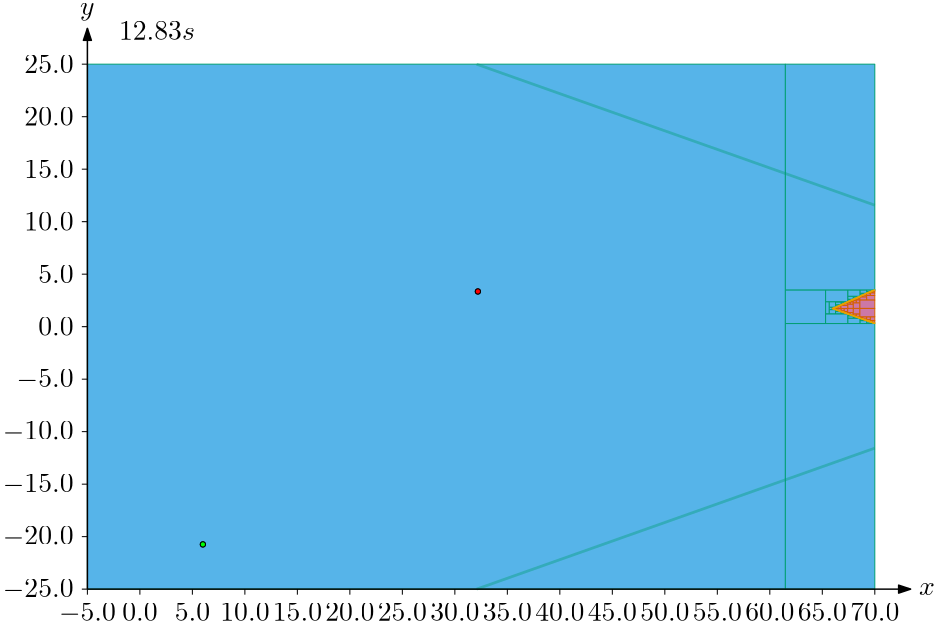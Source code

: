<?xml version="1.0"?>
<!DOCTYPE ipe SYSTEM "ipe.dtd">
<ipe version="70218">
<ipestyle name="ipegenerator">
<symbol name="arrow/arc(spx)">
<path stroke="sym-stroke" fill="sym-stroke" pen="sym-pen">
0 0 m
-1 0.333 l
-1 -0.333 l
h
</path>
</symbol>
<symbol name="arrow/farc(spx)">
<path stroke="sym-stroke" fill="white" pen="sym-pen">
0 0 m
-1 0.333 l
-1 -0.333 l
h
</path>
</symbol>
<symbol name="arrow/ptarc(spx)">
<path stroke="sym-stroke" fill="sym-stroke" pen="sym-pen">
0 0 m
-1 0.333 l
-0.8 0 l
-1 -0.333 l
h
</path>
</symbol>
<symbol name="arrow/fptarc(spx)">
<path stroke="sym-stroke" fill="white" pen="sym-pen">
0 0 m
-1 0.333 l
-0.8 0 l
-1 -0.333 l
h
</path>
</symbol>
<symbol name="mark/circle(sx)" transformations="translations">
<path fill="sym-stroke">
0.6 0 0 0.6 0 0 e
0.4 0 0 0.4 0 0 e
</path>
</symbol>
<symbol name="mark/disk(sx)" transformations="translations">
<path fill="sym-stroke">
0.6 0 0 0.6 0 0 e
</path>
</symbol>
<symbol name="mark/fdisk(sfx)" transformations="translations">
<group>
<path fill="sym-fill">
0.5 0 0 0.5 0 0 e
</path>
<path fill="sym-stroke" fillrule="eofill">
0.6 0 0 0.6 0 0 e
0.4 0 0 0.4 0 0 e
</path>
</group>
</symbol>
<symbol name="mark/box(sx)" transformations="translations">
<path fill="sym-stroke" fillrule="eofill">
-0.6 -0.6 m
0.6 -0.6 l
0.6 0.6 l
-0.6 0.6 l
h
-0.4 -0.4 m
0.4 -0.4 l
0.4 0.4 l
-0.4 0.4 l
h
</path>
</symbol>
<symbol name="mark/square(sx)" transformations="translations">
<path fill="sym-stroke">
-0.6 -0.6 m
0.6 -0.6 l
0.6 0.6 l
-0.6 0.6 l
h
</path>
</symbol>
<symbol name="mark/fsquare(sfx)" transformations="translations">
<group>
<path fill="sym-fill">
-0.5 -0.5 m
0.5 -0.5 l
0.5 0.5 l
-0.5 0.5 l
h
</path>
<path fill="sym-stroke" fillrule="eofill">
-0.6 -0.6 m
0.6 -0.6 l
0.6 0.6 l
-0.6 0.6 l
h
-0.4 -0.4 m
0.4 -0.4 l
0.4 0.4 l
-0.4 0.4 l
h
</path>
</group>
</symbol>
<symbol name="mark/cross(sx)" transformations="translations">
<group>
<path fill="sym-stroke">
-0.43 -0.57 m
0.57 0.43 l
0.43 0.57 l
-0.57 -0.43 l
h
</path>
<path fill="sym-stroke">
-0.43 0.57 m
0.57 -0.43 l
0.43 -0.57 l
-0.57 0.43 l
h
</path>
</group>
</symbol>
<symbol name="arrow/fnormal(spx)">
<path stroke="sym-stroke" fill="white" pen="sym-pen">
0 0 m
-1 0.333 l
-1 -0.333 l
h
</path>
</symbol>
<symbol name="arrow/pointed(spx)">
<path stroke="sym-stroke" fill="sym-stroke" pen="sym-pen">
0 0 m
-1 0.333 l
-0.8 0 l
-1 -0.333 l
h
</path>
</symbol>
<symbol name="arrow/fpointed(spx)">
<path stroke="sym-stroke" fill="white" pen="sym-pen">
0 0 m
-1 0.333 l
-0.8 0 l
-1 -0.333 l
h
</path>
</symbol>
<symbol name="arrow/linear(spx)">
<path stroke="sym-stroke" pen="sym-pen">
-1 0.333 m
0 0 l
-1 -0.333 l
</path>
</symbol>
<symbol name="arrow/fdouble(spx)">
<path stroke="sym-stroke" fill="white" pen="sym-pen">
0 0 m
-1 0.333 l
-1 -0.333 l
h
-1 0 m
-2 0.333 l
-2 -0.333 l
h
</path>
</symbol>
<symbol name="arrow/double(spx)">
<path stroke="sym-stroke" fill="sym-stroke" pen="sym-pen">
0 0 m
-1 0.333 l
-1 -0.333 l
h
-1 0 m
-2 0.333 l
-2 -0.333 l
h
</path>
</symbol>
<anglesize name="22.5 deg" value="22.5"/>
<anglesize name="30 deg" value="30"/>
<anglesize name="45 deg" value="45"/>
<anglesize name="60 deg" value="60"/>
<anglesize name="90 deg" value="90"/>
<arrowsize name="large" value="10"/>
<arrowsize name="normal" value="4.294"/>
<arrowsize name="small" value="5"/>
<arrowsize name="tiny" value="3"/>
<color name="aliceblue" value="0.941 0.973 1"/>
<color name="antiquewhite" value="0.98 0.922 0.843"/>
<color name="antiquewhite1" value="1 0.937 0.859"/>
<color name="antiquewhite2" value="0.933 0.875 0.8"/>
<color name="antiquewhite3" value="0.804 0.753 0.69"/>
<color name="antiquewhite4" value="0.545 0.514 0.471"/>
<color name="aquamarine" value="0.498 1 0.831"/>
<color name="aquamarine1" value="0.498 1 0.831"/>
<color name="aquamarine2" value="0.463 0.933 0.776"/>
<color name="aquamarine3" value="0.4 0.804 0.667"/>
<color name="aquamarine4" value="0.271 0.545 0.455"/>
<color name="azure" value="0.941 1 1"/>
<color name="azure1" value="0.941 1 1"/>
<color name="azure2" value="0.878 0.933 0.933"/>
<color name="azure3" value="0.757 0.804 0.804"/>
<color name="azure4" value="0.514 0.545 0.545"/>
<color name="beige" value="0.961 0.961 0.863"/>
<color name="bisque" value="1 0.894 0.769"/>
<color name="bisque1" value="1 0.894 0.769"/>
<color name="bisque2" value="0.933 0.835 0.718"/>
<color name="bisque3" value="0.804 0.718 0.62"/>
<color name="bisque4" value="0.545 0.49 0.42"/>
<color name="black" value="0"/>
<color name="blanchedalmond" value="1 0.922 0.804"/>
<color name="blue" value="0 0 1"/>
<color name="blue1" value="0 0 1"/>
<color name="blue2" value="0 0 0.933"/>
<color name="blue3" value="0 0 0.804"/>
<color name="blue4" value="0 0 0.545"/>
<color name="blueviolet" value="0.541 0.169 0.886"/>
<color name="brown" value="0.647 0.165 0.165"/>
<color name="brown1" value="1 0.251 0.251"/>
<color name="brown2" value="0.933 0.231 0.231"/>
<color name="brown3" value="0.804 0.2 0.2"/>
<color name="brown4" value="0.545 0.137 0.137"/>
<color name="burlywood" value="0.871 0.722 0.529"/>
<color name="burlywood1" value="1 0.827 0.608"/>
<color name="burlywood2" value="0.933 0.773 0.569"/>
<color name="burlywood3" value="0.804 0.667 0.49"/>
<color name="burlywood4" value="0.545 0.451 0.333"/>
<color name="cadetblue" value="0.373 0.62 0.627"/>
<color name="cadetblue1" value="0.596 0.961 1"/>
<color name="cadetblue2" value="0.557 0.898 0.933"/>
<color name="cadetblue3" value="0.478 0.773 0.804"/>
<color name="cadetblue4" value="0.325 0.525 0.545"/>
<color name="chartreuse" value="0.498 1 0"/>
<color name="chartreuse1" value="0.498 1 0"/>
<color name="chartreuse2" value="0.463 0.933 0"/>
<color name="chartreuse3" value="0.4 0.804 0"/>
<color name="chartreuse4" value="0.271 0.545 0"/>
<color name="chocolate" value="0.824 0.412 0.118"/>
<color name="chocolate1" value="1 0.498 0.141"/>
<color name="chocolate2" value="0.933 0.463 0.129"/>
<color name="chocolate3" value="0.804 0.4 0.114"/>
<color name="chocolate4" value="0.545 0.271 0.075"/>
<color name="colorBlind1" value="0 0.619 0.451"/>
<color name="colorBlindInFill" value="0.8 0.47 0.655"/>
<color name="colorBlindInStroke" value="0.835 0.369 0"/>
<color name="colorBlindMaybeFill" value="0.941 0.894 0.259"/>
<color name="colorBlindMaybeStroke" value="0.902 0.624 0"/>
<color name="colorBlindOutFill" value="0.337 0.706 0.914"/>
<color name="colorBlindOutStroke" value="0 0.62 0.451"/>
<color name="coral" value="1 0.498 0.314"/>
<color name="coral1" value="1 0.447 0.337"/>
<color name="coral2" value="0.933 0.416 0.314"/>
<color name="coral3" value="0.804 0.357 0.271"/>
<color name="coral4" value="0.545 0.243 0.184"/>
<color name="cornflowerblue" value="0.392 0.584 0.929"/>
<color name="cornsilk" value="1 0.973 0.863"/>
<color name="cornsilk1" value="1 0.973 0.863"/>
<color name="cornsilk2" value="0.933 0.91 0.804"/>
<color name="cornsilk3" value="0.804 0.784 0.694"/>
<color name="cornsilk4" value="0.545 0.533 0.471"/>
<color name="cyan" value="0 1 1"/>
<color name="cyan1" value="0 1 1"/>
<color name="cyan2" value="0 0.933 0.933"/>
<color name="cyan3" value="0 0.804 0.804"/>
<color name="cyan4" value="0 0.545 0.545"/>
<color name="darkblue" value="0 0 0.545"/>
<color name="darkcyan" value="0 0.545 0.545"/>
<color name="darkgoldenrod" value="0.722 0.525 0.043"/>
<color name="darkgoldenrod1" value="1 0.725 0.059"/>
<color name="darkgoldenrod2" value="0.933 0.678 0.055"/>
<color name="darkgoldenrod3" value="0.804 0.584 0.047"/>
<color name="darkgoldenrod4" value="0.545 0.396 0.031"/>
<color name="darkgray" value="0.663"/>
<color name="darkgreen" value="0 0.392 0"/>
<color name="darkgrey" value="0.663"/>
<color name="darkkhaki" value="0.741 0.718 0.42"/>
<color name="darkmagenta" value="0.545 0 0.545"/>
<color name="darkolivegreen" value="0.333 0.42 0.184"/>
<color name="darkolivegreen1" value="0.792 1 0.439"/>
<color name="darkolivegreen2" value="0.737 0.933 0.408"/>
<color name="darkolivegreen3" value="0.635 0.804 0.353"/>
<color name="darkolivegreen4" value="0.431 0.545 0.239"/>
<color name="darkorange" value="1 0.549 0"/>
<color name="darkorange1" value="1 0.498 0"/>
<color name="darkorange2" value="0.933 0.463 0"/>
<color name="darkorange3" value="0.804 0.4 0"/>
<color name="darkorange4" value="0.545 0.271 0"/>
<color name="darkorchid" value="0.6 0.196 0.8"/>
<color name="darkorchid1" value="0.749 0.243 1"/>
<color name="darkorchid2" value="0.698 0.227 0.933"/>
<color name="darkorchid3" value="0.604 0.196 0.804"/>
<color name="darkorchid4" value="0.408 0.133 0.545"/>
<color name="darkred" value="0.545 0 0"/>
<color name="darksalmon" value="0.914 0.588 0.478"/>
<color name="darkseagreen" value="0.561 0.737 0.561"/>
<color name="darkseagreen1" value="0.757 1 0.757"/>
<color name="darkseagreen2" value="0.706 0.933 0.706"/>
<color name="darkseagreen3" value="0.608 0.804 0.608"/>
<color name="darkseagreen4" value="0.412 0.545 0.412"/>
<color name="darkslateblue" value="0.282 0.239 0.545"/>
<color name="darkslategray" value="0.184 0.31 0.31"/>
<color name="darkslategray1" value="0.592 1 1"/>
<color name="darkslategray2" value="0.553 0.933 0.933"/>
<color name="darkslategray3" value="0.475 0.804 0.804"/>
<color name="darkslategray4" value="0.322 0.545 0.545"/>
<color name="darkslategrey" value="0.184 0.31 0.31"/>
<color name="darkturquoise" value="0 0.808 0.82"/>
<color name="darkviolet" value="0.58 0 0.827"/>
<color name="deeppink" value="1 0.078 0.576"/>
<color name="deeppink1" value="1 0.078 0.576"/>
<color name="deeppink2" value="0.933 0.071 0.537"/>
<color name="deeppink3" value="0.804 0.063 0.463"/>
<color name="deeppink4" value="0.545 0.039 0.314"/>
<color name="deepskyblue" value="0 0.749 1"/>
<color name="deepskyblue1" value="0 0.749 1"/>
<color name="deepskyblue2" value="0 0.698 0.933"/>
<color name="deepskyblue3" value="0 0.604 0.804"/>
<color name="deepskyblue4" value="0 0.408 0.545"/>
<color name="dimgray" value="0.412"/>
<color name="dimgrey" value="0.412"/>
<color name="dodgerblue" value="0.118 0.565 1"/>
<color name="dodgerblue1" value="0.118 0.565 1"/>
<color name="dodgerblue2" value="0.11 0.525 0.933"/>
<color name="dodgerblue3" value="0.094 0.455 0.804"/>
<color name="dodgerblue4" value="0.063 0.306 0.545"/>
<color name="firebrick" value="0.698 0.133 0.133"/>
<color name="firebrick1" value="1 0.188 0.188"/>
<color name="firebrick2" value="0.933 0.173 0.173"/>
<color name="firebrick3" value="0.804 0.149 0.149"/>
<color name="firebrick4" value="0.545 0.102 0.102"/>
<color name="floralwhite" value="1 0.98 0.941"/>
<color name="forestgreen" value="0.133 0.545 0.133"/>
<color name="gainsboro" value="0.863"/>
<color name="ghostwhite" value="0.973 0.973 1"/>
<color name="gold" value="1 0.843 0"/>
<color name="gold1" value="1 0.843 0"/>
<color name="gold2" value="0.933 0.788 0"/>
<color name="gold3" value="0.804 0.678 0"/>
<color name="gold4" value="0.545 0.459 0"/>
<color name="goldenrod" value="0.855 0.647 0.125"/>
<color name="goldenrod1" value="1 0.757 0.145"/>
<color name="goldenrod2" value="0.933 0.706 0.133"/>
<color name="goldenrod3" value="0.804 0.608 0.114"/>
<color name="goldenrod4" value="0.545 0.412 0.078"/>
<color name="gray" value="0.745"/>
<color name="gray0" value="0"/>
<color name="gray1" value="0.012"/>
<color name="gray10" value="0.102"/>
<color name="gray100" value="1"/>
<color name="gray11" value="0.11"/>
<color name="gray12" value="0.122"/>
<color name="gray13" value="0.129"/>
<color name="gray14" value="0.141"/>
<color name="gray15" value="0.149"/>
<color name="gray16" value="0.161"/>
<color name="gray17" value="0.169"/>
<color name="gray18" value="0.18"/>
<color name="gray19" value="0.188"/>
<color name="gray2" value="0.02"/>
<color name="gray20" value="0.2"/>
<color name="gray21" value="0.212"/>
<color name="gray22" value="0.22"/>
<color name="gray23" value="0.231"/>
<color name="gray24" value="0.239"/>
<color name="gray25" value="0.251"/>
<color name="gray26" value="0.259"/>
<color name="gray27" value="0.271"/>
<color name="gray28" value="0.278"/>
<color name="gray29" value="0.29"/>
<color name="gray3" value="0.031"/>
<color name="gray30" value="0.302"/>
<color name="gray31" value="0.31"/>
<color name="gray32" value="0.322"/>
<color name="gray33" value="0.329"/>
<color name="gray34" value="0.341"/>
<color name="gray35" value="0.349"/>
<color name="gray36" value="0.361"/>
<color name="gray37" value="0.369"/>
<color name="gray38" value="0.38"/>
<color name="gray39" value="0.388"/>
<color name="gray4" value="0.039"/>
<color name="gray40" value="0.4"/>
<color name="gray41" value="0.412"/>
<color name="gray42" value="0.42"/>
<color name="gray43" value="0.431"/>
<color name="gray44" value="0.439"/>
<color name="gray45" value="0.451"/>
<color name="gray46" value="0.459"/>
<color name="gray47" value="0.471"/>
<color name="gray48" value="0.478"/>
<color name="gray49" value="0.49"/>
<color name="gray5" value="0.051"/>
<color name="gray50" value="0.498"/>
<color name="gray51" value="0.51"/>
<color name="gray52" value="0.522"/>
<color name="gray53" value="0.529"/>
<color name="gray54" value="0.541"/>
<color name="gray55" value="0.549"/>
<color name="gray56" value="0.561"/>
<color name="gray57" value="0.569"/>
<color name="gray58" value="0.58"/>
<color name="gray59" value="0.588"/>
<color name="gray6" value="0.059"/>
<color name="gray60" value="0.6"/>
<color name="gray61" value="0.612"/>
<color name="gray62" value="0.62"/>
<color name="gray63" value="0.631"/>
<color name="gray64" value="0.639"/>
<color name="gray65" value="0.651"/>
<color name="gray66" value="0.659"/>
<color name="gray67" value="0.671"/>
<color name="gray68" value="0.678"/>
<color name="gray69" value="0.69"/>
<color name="gray7" value="0.071"/>
<color name="gray70" value="0.702"/>
<color name="gray71" value="0.71"/>
<color name="gray72" value="0.722"/>
<color name="gray73" value="0.729"/>
<color name="gray74" value="0.741"/>
<color name="gray75" value="0.749"/>
<color name="gray76" value="0.761"/>
<color name="gray77" value="0.769"/>
<color name="gray78" value="0.78"/>
<color name="gray79" value="0.788"/>
<color name="gray8" value="0.078"/>
<color name="gray80" value="0.8"/>
<color name="gray81" value="0.812"/>
<color name="gray82" value="0.82"/>
<color name="gray83" value="0.831"/>
<color name="gray84" value="0.839"/>
<color name="gray85" value="0.851"/>
<color name="gray86" value="0.859"/>
<color name="gray87" value="0.871"/>
<color name="gray88" value="0.878"/>
<color name="gray89" value="0.89"/>
<color name="gray9" value="0.09"/>
<color name="gray90" value="0.898"/>
<color name="gray91" value="0.91"/>
<color name="gray92" value="0.922"/>
<color name="gray93" value="0.929"/>
<color name="gray94" value="0.941"/>
<color name="gray95" value="0.949"/>
<color name="gray96" value="0.961"/>
<color name="gray97" value="0.969"/>
<color name="gray98" value="0.98"/>
<color name="gray99" value="0.988"/>
<color name="green" value="0 1 0"/>
<color name="green1" value="0 1 0"/>
<color name="green2" value="0 0.933 0"/>
<color name="green3" value="0 0.804 0"/>
<color name="green4" value="0 0.545 0"/>
<color name="greenyellow" value="0.678 1 0.184"/>
<color name="grey" value="0.745"/>
<color name="grey0" value="0"/>
<color name="grey1" value="0.012"/>
<color name="grey10" value="0.102"/>
<color name="grey100" value="1"/>
<color name="grey11" value="0.11"/>
<color name="grey12" value="0.122"/>
<color name="grey13" value="0.129"/>
<color name="grey14" value="0.141"/>
<color name="grey15" value="0.149"/>
<color name="grey16" value="0.161"/>
<color name="grey17" value="0.169"/>
<color name="grey18" value="0.18"/>
<color name="grey19" value="0.188"/>
<color name="grey2" value="0.02"/>
<color name="grey20" value="0.2"/>
<color name="grey21" value="0.212"/>
<color name="grey22" value="0.22"/>
<color name="grey23" value="0.231"/>
<color name="grey24" value="0.239"/>
<color name="grey25" value="0.251"/>
<color name="grey26" value="0.259"/>
<color name="grey27" value="0.271"/>
<color name="grey28" value="0.278"/>
<color name="grey29" value="0.29"/>
<color name="grey3" value="0.031"/>
<color name="grey30" value="0.302"/>
<color name="grey31" value="0.31"/>
<color name="grey32" value="0.322"/>
<color name="grey33" value="0.329"/>
<color name="grey34" value="0.341"/>
<color name="grey35" value="0.349"/>
<color name="grey36" value="0.361"/>
<color name="grey37" value="0.369"/>
<color name="grey38" value="0.38"/>
<color name="grey39" value="0.388"/>
<color name="grey4" value="0.039"/>
<color name="grey40" value="0.4"/>
<color name="grey41" value="0.412"/>
<color name="grey42" value="0.42"/>
<color name="grey43" value="0.431"/>
<color name="grey44" value="0.439"/>
<color name="grey45" value="0.451"/>
<color name="grey46" value="0.459"/>
<color name="grey47" value="0.471"/>
<color name="grey48" value="0.478"/>
<color name="grey49" value="0.49"/>
<color name="grey5" value="0.051"/>
<color name="grey50" value="0.498"/>
<color name="grey51" value="0.51"/>
<color name="grey52" value="0.522"/>
<color name="grey53" value="0.529"/>
<color name="grey54" value="0.541"/>
<color name="grey55" value="0.549"/>
<color name="grey56" value="0.561"/>
<color name="grey57" value="0.569"/>
<color name="grey58" value="0.58"/>
<color name="grey59" value="0.588"/>
<color name="grey6" value="0.059"/>
<color name="grey60" value="0.6"/>
<color name="grey61" value="0.612"/>
<color name="grey62" value="0.62"/>
<color name="grey63" value="0.631"/>
<color name="grey64" value="0.639"/>
<color name="grey65" value="0.651"/>
<color name="grey66" value="0.659"/>
<color name="grey67" value="0.671"/>
<color name="grey68" value="0.678"/>
<color name="grey69" value="0.69"/>
<color name="grey7" value="0.071"/>
<color name="grey70" value="0.702"/>
<color name="grey71" value="0.71"/>
<color name="grey72" value="0.722"/>
<color name="grey73" value="0.729"/>
<color name="grey74" value="0.741"/>
<color name="grey75" value="0.749"/>
<color name="grey76" value="0.761"/>
<color name="grey77" value="0.769"/>
<color name="grey78" value="0.78"/>
<color name="grey79" value="0.788"/>
<color name="grey8" value="0.078"/>
<color name="grey80" value="0.8"/>
<color name="grey81" value="0.812"/>
<color name="grey82" value="0.82"/>
<color name="grey83" value="0.831"/>
<color name="grey84" value="0.839"/>
<color name="grey85" value="0.851"/>
<color name="grey86" value="0.859"/>
<color name="grey87" value="0.871"/>
<color name="grey88" value="0.878"/>
<color name="grey89" value="0.89"/>
<color name="grey9" value="0.09"/>
<color name="grey90" value="0.898"/>
<color name="grey91" value="0.91"/>
<color name="grey92" value="0.922"/>
<color name="grey93" value="0.929"/>
<color name="grey94" value="0.941"/>
<color name="grey95" value="0.949"/>
<color name="grey96" value="0.961"/>
<color name="grey97" value="0.969"/>
<color name="grey98" value="0.98"/>
<color name="grey99" value="0.988"/>
<color name="honeydew" value="0.941 1 0.941"/>
<color name="honeydew1" value="0.941 1 0.941"/>
<color name="honeydew2" value="0.878 0.933 0.878"/>
<color name="honeydew3" value="0.757 0.804 0.757"/>
<color name="honeydew4" value="0.514 0.545 0.514"/>
<color name="hotpink" value="1 0.412 0.706"/>
<color name="hotpink1" value="1 0.431 0.706"/>
<color name="hotpink2" value="0.933 0.416 0.655"/>
<color name="hotpink3" value="0.804 0.376 0.565"/>
<color name="hotpink4" value="0.545 0.227 0.384"/>
<color name="indianred" value="0.804 0.361 0.361"/>
<color name="indianred1" value="1 0.416 0.416"/>
<color name="indianred2" value="0.933 0.388 0.388"/>
<color name="indianred3" value="0.804 0.333 0.333"/>
<color name="indianred4" value="0.545 0.227 0.227"/>
<color name="ivory" value="1 1 0.941"/>
<color name="ivory1" value="1 1 0.941"/>
<color name="ivory2" value="0.933 0.933 0.878"/>
<color name="ivory3" value="0.804 0.804 0.757"/>
<color name="ivory4" value="0.545 0.545 0.514"/>
<color name="khaki" value="0.941 0.902 0.549"/>
<color name="khaki1" value="1 0.965 0.561"/>
<color name="khaki2" value="0.933 0.902 0.522"/>
<color name="khaki3" value="0.804 0.776 0.451"/>
<color name="khaki4" value="0.545 0.525 0.306"/>
<color name="lavender" value="0.902 0.902 0.98"/>
<color name="lavenderblush" value="1 0.941 0.961"/>
<color name="lavenderblush1" value="1 0.941 0.961"/>
<color name="lavenderblush2" value="0.933 0.878 0.898"/>
<color name="lavenderblush3" value="0.804 0.757 0.773"/>
<color name="lavenderblush4" value="0.545 0.514 0.525"/>
<color name="lawngreen" value="0.486 0.988 0"/>
<color name="lemonchiffon" value="1 0.98 0.804"/>
<color name="lemonchiffon1" value="1 0.98 0.804"/>
<color name="lemonchiffon2" value="0.933 0.914 0.749"/>
<color name="lemonchiffon3" value="0.804 0.788 0.647"/>
<color name="lemonchiffon4" value="0.545 0.537 0.439"/>
<color name="lightblue" value="0.678 0.847 0.902"/>
<color name="lightblue1" value="0.749 0.937 1"/>
<color name="lightblue2" value="0.698 0.875 0.933"/>
<color name="lightblue3" value="0.604 0.753 0.804"/>
<color name="lightblue4" value="0.408 0.514 0.545"/>
<color name="lightcoral" value="0.941 0.502 0.502"/>
<color name="lightcyan" value="0.878 1 1"/>
<color name="lightcyan1" value="0.878 1 1"/>
<color name="lightcyan2" value="0.82 0.933 0.933"/>
<color name="lightcyan3" value="0.706 0.804 0.804"/>
<color name="lightcyan4" value="0.478 0.545 0.545"/>
<color name="lightgoldenrod" value="0.933 0.867 0.51"/>
<color name="lightgoldenrod1" value="1 0.925 0.545"/>
<color name="lightgoldenrod2" value="0.933 0.863 0.51"/>
<color name="lightgoldenrod3" value="0.804 0.745 0.439"/>
<color name="lightgoldenrod4" value="0.545 0.506 0.298"/>
<color name="lightgoldenrodyellow" value="0.98 0.98 0.824"/>
<color name="lightgray" value="0.827"/>
<color name="lightgreen" value="0.565 0.933 0.565"/>
<color name="lightgrey" value="0.827"/>
<color name="lightpink" value="1 0.714 0.757"/>
<color name="lightpink1" value="1 0.682 0.725"/>
<color name="lightpink2" value="0.933 0.635 0.678"/>
<color name="lightpink3" value="0.804 0.549 0.584"/>
<color name="lightpink4" value="0.545 0.373 0.396"/>
<color name="lightsalmon" value="1 0.627 0.478"/>
<color name="lightsalmon1" value="1 0.627 0.478"/>
<color name="lightsalmon2" value="0.933 0.584 0.447"/>
<color name="lightsalmon3" value="0.804 0.506 0.384"/>
<color name="lightsalmon4" value="0.545 0.341 0.259"/>
<color name="lightseagreen" value="0.125 0.698 0.667"/>
<color name="lightskyblue" value="0.529 0.808 0.98"/>
<color name="lightskyblue1" value="0.69 0.886 1"/>
<color name="lightskyblue2" value="0.643 0.827 0.933"/>
<color name="lightskyblue3" value="0.553 0.714 0.804"/>
<color name="lightskyblue4" value="0.376 0.482 0.545"/>
<color name="lightslateblue" value="0.518 0.439 1"/>
<color name="lightslategray" value="0.467 0.533 0.6"/>
<color name="lightslategrey" value="0.467 0.533 0.6"/>
<color name="lightsteelblue" value="0.69 0.769 0.871"/>
<color name="lightsteelblue1" value="0.792 0.882 1"/>
<color name="lightsteelblue2" value="0.737 0.824 0.933"/>
<color name="lightsteelblue3" value="0.635 0.71 0.804"/>
<color name="lightsteelblue4" value="0.431 0.482 0.545"/>
<color name="lightyellow" value="1 1 0.878"/>
<color name="lightyellow1" value="1 1 0.878"/>
<color name="lightyellow2" value="0.933 0.933 0.82"/>
<color name="lightyellow3" value="0.804 0.804 0.706"/>
<color name="lightyellow4" value="0.545 0.545 0.478"/>
<color name="limegreen" value="0.196 0.804 0.196"/>
<color name="linen" value="0.98 0.941 0.902"/>
<color name="magenta" value="1 0 1"/>
<color name="magenta1" value="1 0 1"/>
<color name="magenta2" value="0.933 0 0.933"/>
<color name="magenta3" value="0.804 0 0.804"/>
<color name="magenta4" value="0.545 0 0.545"/>
<color name="maroon" value="0.69 0.188 0.376"/>
<color name="maroon1" value="1 0.204 0.702"/>
<color name="maroon2" value="0.933 0.188 0.655"/>
<color name="maroon3" value="0.804 0.161 0.565"/>
<color name="maroon4" value="0.545 0.11 0.384"/>
<color name="mediumaquamarine" value="0.4 0.804 0.667"/>
<color name="mediumblue" value="0 0 0.804"/>
<color name="mediumorchid" value="0.729 0.333 0.827"/>
<color name="mediumorchid1" value="0.878 0.4 1"/>
<color name="mediumorchid2" value="0.82 0.373 0.933"/>
<color name="mediumorchid3" value="0.706 0.322 0.804"/>
<color name="mediumorchid4" value="0.478 0.216 0.545"/>
<color name="mediumpurple" value="0.576 0.439 0.859"/>
<color name="mediumpurple1" value="0.671 0.51 1"/>
<color name="mediumpurple2" value="0.624 0.475 0.933"/>
<color name="mediumpurple3" value="0.537 0.408 0.804"/>
<color name="mediumpurple4" value="0.365 0.278 0.545"/>
<color name="mediumseagreen" value="0.235 0.702 0.443"/>
<color name="mediumslateblue" value="0.482 0.408 0.933"/>
<color name="mediumspringgreen" value="0 0.98 0.604"/>
<color name="mediumturquoise" value="0.282 0.82 0.8"/>
<color name="mediumvioletred" value="0.78 0.082 0.522"/>
<color name="midnightblue" value="0.098 0.098 0.439"/>
<color name="mintcream" value="0.961 1 0.98"/>
<color name="mistyrose" value="1 0.894 0.882"/>
<color name="mistyrose1" value="1 0.894 0.882"/>
<color name="mistyrose2" value="0.933 0.835 0.824"/>
<color name="mistyrose3" value="0.804 0.718 0.71"/>
<color name="mistyrose4" value="0.545 0.49 0.482"/>
<color name="moccasin" value="1 0.894 0.71"/>
<color name="navajowhite" value="1 0.871 0.678"/>
<color name="navajowhite1" value="1 0.871 0.678"/>
<color name="navajowhite2" value="0.933 0.812 0.631"/>
<color name="navajowhite3" value="0.804 0.702 0.545"/>
<color name="navajowhite4" value="0.545 0.475 0.369"/>
<color name="navy" value="0 0 0.502"/>
<color name="navyblue" value="0 0 0.502"/>
<color name="oldlace" value="0.992 0.961 0.902"/>
<color name="olivedrab" value="0.42 0.557 0.137"/>
<color name="olivedrab1" value="0.753 1 0.243"/>
<color name="olivedrab2" value="0.702 0.933 0.227"/>
<color name="olivedrab3" value="0.604 0.804 0.196"/>
<color name="olivedrab4" value="0.412 0.545 0.133"/>
<color name="orange" value="1 0.647 0"/>
<color name="orange1" value="1 0.647 0"/>
<color name="orange2" value="0.933 0.604 0"/>
<color name="orange3" value="0.804 0.522 0"/>
<color name="orange4" value="0.545 0.353 0"/>
<color name="orangered" value="1 0.271 0"/>
<color name="orangered1" value="1 0.271 0"/>
<color name="orangered2" value="0.933 0.251 0"/>
<color name="orangered3" value="0.804 0.216 0"/>
<color name="orangered4" value="0.545 0.145 0"/>
<color name="orchid" value="0.855 0.439 0.839"/>
<color name="orchid1" value="1 0.514 0.98"/>
<color name="orchid2" value="0.933 0.478 0.914"/>
<color name="orchid3" value="0.804 0.412 0.788"/>
<color name="orchid4" value="0.545 0.278 0.537"/>
<color name="palegoldenrod" value="0.933 0.91 0.667"/>
<color name="palegreen" value="0.596 0.984 0.596"/>
<color name="palegreen1" value="0.604 1 0.604"/>
<color name="palegreen2" value="0.565 0.933 0.565"/>
<color name="palegreen3" value="0.486 0.804 0.486"/>
<color name="palegreen4" value="0.329 0.545 0.329"/>
<color name="paleturquoise" value="0.686 0.933 0.933"/>
<color name="paleturquoise1" value="0.733 1 1"/>
<color name="paleturquoise2" value="0.682 0.933 0.933"/>
<color name="paleturquoise3" value="0.588 0.804 0.804"/>
<color name="paleturquoise4" value="0.4 0.545 0.545"/>
<color name="palevioletred" value="0.859 0.439 0.576"/>
<color name="palevioletred1" value="1 0.51 0.671"/>
<color name="palevioletred2" value="0.933 0.475 0.624"/>
<color name="palevioletred3" value="0.804 0.408 0.537"/>
<color name="palevioletred4" value="0.545 0.278 0.365"/>
<color name="papayawhip" value="1 0.937 0.835"/>
<color name="peachpuff" value="1 0.855 0.725"/>
<color name="peachpuff1" value="1 0.855 0.725"/>
<color name="peachpuff2" value="0.933 0.796 0.678"/>
<color name="peachpuff3" value="0.804 0.686 0.584"/>
<color name="peachpuff4" value="0.545 0.467 0.396"/>
<color name="peru" value="0.804 0.522 0.247"/>
<color name="pink" value="1 0.753 0.796"/>
<color name="pink1" value="1 0.71 0.773"/>
<color name="pink2" value="0.933 0.663 0.722"/>
<color name="pink3" value="0.804 0.569 0.62"/>
<color name="pink4" value="0.545 0.388 0.424"/>
<color name="plum" value="0.867 0.627 0.867"/>
<color name="plum1" value="1 0.733 1"/>
<color name="plum2" value="0.933 0.682 0.933"/>
<color name="plum3" value="0.804 0.588 0.804"/>
<color name="plum4" value="0.545 0.4 0.545"/>
<color name="powderblue" value="0.69 0.878 0.902"/>
<color name="purple" value="0.627 0.125 0.941"/>
<color name="purple1" value="0.608 0.188 1"/>
<color name="purple2" value="0.569 0.173 0.933"/>
<color name="purple3" value="0.49 0.149 0.804"/>
<color name="purple4" value="0.333 0.102 0.545"/>
<color name="red" value="1 0 0"/>
<color name="red1" value="1 0 0"/>
<color name="red2" value="0.933 0 0"/>
<color name="red3" value="0.804 0 0"/>
<color name="red4" value="0.545 0 0"/>
<color name="rosybrown" value="0.737 0.561 0.561"/>
<color name="rosybrown1" value="1 0.757 0.757"/>
<color name="rosybrown2" value="0.933 0.706 0.706"/>
<color name="rosybrown3" value="0.804 0.608 0.608"/>
<color name="rosybrown4" value="0.545 0.412 0.412"/>
<color name="royalblue" value="0.255 0.412 0.882"/>
<color name="royalblue1" value="0.282 0.463 1"/>
<color name="royalblue2" value="0.263 0.431 0.933"/>
<color name="royalblue3" value="0.227 0.373 0.804"/>
<color name="royalblue4" value="0.153 0.251 0.545"/>
<color name="saddlebrown" value="0.545 0.271 0.075"/>
<color name="salmon" value="0.98 0.502 0.447"/>
<color name="salmon1" value="1 0.549 0.412"/>
<color name="salmon2" value="0.933 0.51 0.384"/>
<color name="salmon3" value="0.804 0.439 0.329"/>
<color name="salmon4" value="0.545 0.298 0.224"/>
<color name="sandybrown" value="0.957 0.643 0.376"/>
<color name="seagreen" value="0.18 0.545 0.341"/>
<color name="seagreen1" value="0.329 1 0.624"/>
<color name="seagreen2" value="0.306 0.933 0.58"/>
<color name="seagreen3" value="0.263 0.804 0.502"/>
<color name="seagreen4" value="0.18 0.545 0.341"/>
<color name="seashell" value="1 0.961 0.933"/>
<color name="seashell1" value="1 0.961 0.933"/>
<color name="seashell2" value="0.933 0.898 0.871"/>
<color name="seashell3" value="0.804 0.773 0.749"/>
<color name="seashell4" value="0.545 0.525 0.51"/>
<color name="sienna" value="0.627 0.322 0.176"/>
<color name="sienna1" value="1 0.51 0.278"/>
<color name="sienna2" value="0.933 0.475 0.259"/>
<color name="sienna3" value="0.804 0.408 0.224"/>
<color name="sienna4" value="0.545 0.278 0.149"/>
<color name="skyblue" value="0.529 0.808 0.922"/>
<color name="skyblue1" value="0.529 0.808 1"/>
<color name="skyblue2" value="0.494 0.753 0.933"/>
<color name="skyblue3" value="0.424 0.651 0.804"/>
<color name="skyblue4" value="0.29 0.439 0.545"/>
<color name="slateblue" value="0.416 0.353 0.804"/>
<color name="slateblue1" value="0.514 0.435 1"/>
<color name="slateblue2" value="0.478 0.404 0.933"/>
<color name="slateblue3" value="0.412 0.349 0.804"/>
<color name="slateblue4" value="0.278 0.235 0.545"/>
<color name="slategray" value="0.439 0.502 0.565"/>
<color name="slategray1" value="0.776 0.886 1"/>
<color name="slategray2" value="0.725 0.827 0.933"/>
<color name="slategray3" value="0.624 0.714 0.804"/>
<color name="slategray4" value="0.424 0.482 0.545"/>
<color name="slategrey" value="0.439 0.502 0.565"/>
<color name="snow" value="1 0.98 0.98"/>
<color name="snow1" value="1 0.98 0.98"/>
<color name="snow2" value="0.933 0.914 0.914"/>
<color name="snow3" value="0.804 0.788 0.788"/>
<color name="snow4" value="0.545 0.537 0.537"/>
<color name="springgreen" value="0 1 0.498"/>
<color name="springgreen1" value="0 1 0.498"/>
<color name="springgreen2" value="0 0.933 0.463"/>
<color name="springgreen3" value="0 0.804 0.4"/>
<color name="springgreen4" value="0 0.545 0.271"/>
<color name="steelblue" value="0.275 0.51 0.706"/>
<color name="steelblue1" value="0.388 0.722 1"/>
<color name="steelblue2" value="0.361 0.675 0.933"/>
<color name="steelblue3" value="0.31 0.58 0.804"/>
<color name="steelblue4" value="0.212 0.392 0.545"/>
<color name="tan" value="0.824 0.706 0.549"/>
<color name="tan1" value="1 0.647 0.31"/>
<color name="tan2" value="0.933 0.604 0.286"/>
<color name="tan3" value="0.804 0.522 0.247"/>
<color name="tan4" value="0.545 0.353 0.169"/>
<color name="thistle" value="0.847 0.749 0.847"/>
<color name="thistle1" value="1 0.882 1"/>
<color name="thistle2" value="0.933 0.824 0.933"/>
<color name="thistle3" value="0.804 0.71 0.804"/>
<color name="thistle4" value="0.545 0.482 0.545"/>
<color name="tomato" value="1 0.388 0.278"/>
<color name="tomato1" value="1 0.388 0.278"/>
<color name="tomato2" value="0.933 0.361 0.259"/>
<color name="tomato3" value="0.804 0.31 0.224"/>
<color name="tomato4" value="0.545 0.212 0.149"/>
<color name="turquoise" value="0.251 0.878 0.816"/>
<color name="turquoise1" value="0 0.961 1"/>
<color name="turquoise2" value="0 0.898 0.933"/>
<color name="turquoise3" value="0 0.773 0.804"/>
<color name="turquoise4" value="0 0.525 0.545"/>
<color name="violet" value="0.933 0.51 0.933"/>
<color name="violetred" value="0.816 0.125 0.565"/>
<color name="violetred1" value="1 0.243 0.588"/>
<color name="violetred2" value="0.933 0.227 0.549"/>
<color name="violetred3" value="0.804 0.196 0.471"/>
<color name="violetred4" value="0.545 0.133 0.322"/>
<color name="wheat" value="0.961 0.871 0.702"/>
<color name="wheat1" value="1 0.906 0.729"/>
<color name="wheat2" value="0.933 0.847 0.682"/>
<color name="wheat3" value="0.804 0.729 0.588"/>
<color name="wheat4" value="0.545 0.494 0.4"/>
<color name="white" value="1"/>
<color name="whitesmoke" value="0.961"/>
<color name="yellow" value="1 1 0"/>
<color name="yellow1" value="1 1 0"/>
<color name="yellow2" value="0.933 0.933 0"/>
<color name="yellow3" value="0.804 0.804 0"/>
<color name="yellow4" value="0.545 0.545 0"/>
<color name="yellowgreen" value="0.604 0.804 0.196"/>
<dashstyle name="dash dot dotted" value="[4 2 1 2 1 2] 0"/>
<dashstyle name="dash dotted" value="[4 2 1 2] 0"/>
<dashstyle name="dashed" value="[4] 0"/>
<dashstyle name="dotted" value="[1 3] 0"/>
<gridsize name="10 pts (~3.5 mm)" value="10"/>
<gridsize name="14 pts (~5 mm)" value="14"/>
<gridsize name="16 pts (~6 mm)" value="16"/>
<gridsize name="20 pts (~7 mm)" value="20"/>
<gridsize name="28 pts (~10 mm)" value="28"/>
<gridsize name="32 pts (~12 mm)" value="32"/>
<gridsize name="4 pts" value="4"/>
<gridsize name="56 pts (~20 mm)" value="56"/>
<gridsize name="8 pts (~3 mm)" value="8"/>
<opacity name="10%" value="0.1"/>
<opacity name="15%" value="0.15"/>
<opacity name="20%" value="0.2"/>
<opacity name="25%" value="0.25"/>
<opacity name="30%" value="0.3"/>
<opacity name="35%" value="0.35"/>
<opacity name="40%" value="0.4"/>
<opacity name="45%" value="0.45"/>
<opacity name="5%" value="0.05"/>
<opacity name="50%" value="0.5"/>
<opacity name="55%" value="0.55"/>
<opacity name="60%" value="0.6"/>
<opacity name="65%" value="0.65"/>
<opacity name="70%" value="0.7"/>
<opacity name="75%" value="0.75"/>
<opacity name="80%" value="0.8"/>
<opacity name="85%" value="0.85"/>
<opacity name="90%" value="0.9"/>
<opacity name="95%" value="0.95"/>
<pen name="axis" value="0.549"/>
<pen name="axis_segment" value="0.366"/>
<pen name="fat" value="1.2"/>
<pen name="heavier" value="0.8"/>
<pen name="normal" value="0.366"/>
<pen name="ultrafat" value="2"/>
<symbolsize name="large" value="5"/>
<symbolsize name="small" value="2"/>
<symbolsize name="tiny" value="1.1"/>
<textsize name="Huge" value="\Huge"/>
<textsize name="LARGE" value="\LARGE"/>
<textsize name="Large" value="\Large"/>
<textsize name="footnote" value="\footnotesize"/>
<textsize name="huge" value="\huge"/>
<textsize name="large" value="\large"/>
<textsize name="normal" value="\normalsize"/>
<textsize name="small" value="\small"/>
<textsize name="tiny" value="\tiny"/>
<textstyle name="center" begin="\begin{center}" end="\end{center}"/>
<textstyle name="item" begin="\begin{itemize}\item{}" end="\end{itemize}"/>
<textstyle name="itemize" begin="\begin{itemize}" end="\end{itemize}"/>
<preamble>
	\usepackage{amsfonts}
	\usepackage{amsmath}
	\usepackage{amssymb}
	\usepackage{mathrsfs}
</preamble>
<layout paper="365.877 243.918" origin="0 0" frame="365.877 243.918"/>
<tiling name="falling" angle="-60" step="4" width="1"/>
<tiling name="rising" angle="30" step="4" width="1"/>
</ipestyle>
<page>
<layer name="axis"/>
<layer name="data"/>
<layer name="outer"/>
<layer name="inner"/>
<layer name="uncertain"/>
<layer name="penumbra"/>
<layer name="sensors"/>
<layer name="boats"/>
<layer name="wakes"/>
<view layers="axis data outer inner uncertain sensors boats wakes"/>
<path layer="inner" stroke="0.835 0.369 0" fill="0.8 0.47 0.655">
310.667 134.844 m
310.937 134.844 l
310.937 134.99 l
310.667 134.99 l
h
</path>
<path stroke="0.835 0.369 0" fill="0.8 0.47 0.655">
310.446 134.844 m
310.667 134.844 l
310.667 134.947 l
310.446 134.947 l
h
</path>
<path stroke="0.835 0.369 0" fill="0.8 0.47 0.655">
310.225 134.764 m
310.446 134.764 l
310.446 134.868 l
310.225 134.868 l
h
</path>
<path stroke="0.835 0.369 0" fill="0.8 0.47 0.655">
309.824 134.623 m
310.045 134.623 l
310.045 134.726 l
309.824 134.726 l
h
</path>
<path stroke="0.835 0.369 0" fill="0.8 0.47 0.655">
309.094 134.35 m
309.315 134.35 l
309.315 134.456 l
309.094 134.456 l
h
</path>
<path stroke="0.835 0.369 0" fill="0.8 0.47 0.655">
307.767 133.763 m
307.988 133.763 l
307.988 133.864 l
307.767 133.864 l
h
</path>
<path stroke="0.835 0.369 0" fill="0.8 0.47 0.655">
305.354 132.503 m
305.575 132.503 l
305.575 132.683 l
305.354 132.683 l
h
</path>
<path stroke="0.835 0.369 0" fill="0.8 0.47 0.655">
300.966 130.71 m
301.187 130.71 l
301.187 130.81 l
300.966 130.81 l
h
</path>
<path stroke="0.835 0.369 0" fill="0.8 0.47 0.655">
310.446 134.575 m
310.937 134.575 l
310.937 134.844 l
310.446 134.844 l
h
</path>
<path stroke="0.835 0.369 0" fill="0.8 0.47 0.655">
310.045 134.575 m
310.446 134.575 l
310.446 134.764 l
310.045 134.764 l
h
</path>
<path stroke="0.835 0.369 0" fill="0.8 0.47 0.655">
309.643 134.432 m
310.045 134.432 l
310.045 134.623 l
309.643 134.623 l
h
</path>
<path stroke="0.835 0.369 0" fill="0.8 0.47 0.655">
308.913 134.159 m
309.315 134.159 l
309.315 134.35 l
308.913 134.35 l
h
</path>
<path stroke="0.835 0.369 0" fill="0.8 0.47 0.655">
307.586 133.578 m
307.988 133.578 l
307.988 133.763 l
307.586 133.763 l
h
</path>
<path stroke="0.835 0.369 0" fill="0.8 0.47 0.655">
310.667 123.289 m
310.937 123.289 l
310.937 123.562 l
310.667 123.562 l
h
</path>
<path stroke="0.835 0.369 0" fill="0.8 0.47 0.655">
310.446 123.289 m
310.667 123.289 l
310.667 123.562 l
310.446 123.562 l
h
</path>
<path stroke="0.835 0.369 0" fill="0.8 0.47 0.655">
310.225 123.384 m
310.446 123.384 l
310.446 123.562 l
310.225 123.562 l
h
</path>
<path stroke="0.835 0.369 0" fill="0.8 0.47 0.655">
309.824 123.541 m
310.045 123.541 l
310.045 123.736 l
309.824 123.736 l
h
</path>
<path stroke="0.835 0.369 0" fill="0.8 0.47 0.655">
309.094 123.811 m
309.315 123.811 l
309.315 124.02 l
309.094 124.02 l
h
</path>
<path stroke="0.835 0.369 0" fill="0.8 0.47 0.655">
307.767 124.238 m
307.988 124.238 l
307.988 124.395 l
307.767 124.395 l
h
</path>
<path stroke="0.835 0.369 0" fill="0.8 0.47 0.655">
305.354 125.11 m
305.575 125.11 l
305.575 125.288 l
305.354 125.288 l
h
</path>
<path stroke="0.835 0.369 0" fill="0.8 0.47 0.655">
308.256 133.81 m
308.585 133.81 l
308.585 134.011 l
308.256 134.011 l
h
</path>
<path stroke="0.835 0.369 0" fill="0.8 0.47 0.655">
307.988 133.81 m
308.256 133.81 l
308.256 133.945 l
307.988 133.945 l
h
</path>
<path stroke="0.835 0.369 0" fill="0.8 0.47 0.655">
306.929 133.243 m
307.258 133.243 l
307.258 133.431 l
306.929 133.431 l
h
</path>
<path stroke="0.835 0.369 0" fill="0.8 0.47 0.655">
306.66 133.243 m
306.929 133.243 l
306.929 133.365 l
306.66 133.365 l
h
</path>
<path stroke="0.835 0.369 0" fill="0.8 0.47 0.655">
306.332 132.975 m
306.66 132.975 l
306.66 133.162 l
306.332 133.162 l
h
</path>
<path stroke="0.835 0.369 0" fill="0.8 0.47 0.655">
306.063 132.975 m
306.332 132.975 l
306.332 133.096 l
306.063 133.096 l
h
</path>
<path stroke="0.835 0.369 0" fill="0.8 0.47 0.655">
305.794 132.854 m
306.063 132.854 l
306.063 132.975 l
305.794 132.975 l
h
</path>
<path stroke="0.835 0.369 0" fill="0.8 0.47 0.655">
305.173 132.175 m
305.575 132.175 l
305.575 132.503 l
305.173 132.503 l
h
</path>
<path stroke="0.835 0.369 0" fill="0.8 0.47 0.655">
304.845 132.175 m
305.173 132.175 l
305.173 132.422 l
304.845 132.422 l
h
</path>
<path stroke="0.835 0.369 0" fill="0.8 0.47 0.655">
304.516 132.027 m
304.845 132.027 l
304.845 132.274 l
304.516 132.274 l
h
</path>
<path stroke="0.835 0.369 0" fill="0.8 0.47 0.655">
304.247 132.027 m
304.516 132.027 l
304.516 132.208 l
304.247 132.208 l
h
</path>
<path stroke="0.835 0.369 0" fill="0.8 0.47 0.655">
303.919 131.759 m
304.247 131.759 l
304.247 132.006 l
303.919 132.006 l
h
</path>
<path stroke="0.835 0.369 0" fill="0.8 0.47 0.655">
303.65 131.759 m
303.919 131.759 l
303.919 131.939 l
303.65 131.939 l
h
</path>
<path stroke="0.835 0.369 0" fill="0.8 0.47 0.655">
303.381 131.638 m
303.65 131.638 l
303.65 131.819 l
303.381 131.819 l
h
</path>
<path stroke="0.835 0.369 0" fill="0.8 0.47 0.655">
303.162 131.638 m
303.381 131.638 l
303.381 131.764 l
303.162 131.764 l
h
</path>
<path stroke="0.835 0.369 0" fill="0.8 0.47 0.655">
302.833 131.271 m
303.162 131.271 l
303.162 131.518 l
302.833 131.518 l
h
</path>
<path stroke="0.835 0.369 0" fill="0.8 0.47 0.655">
302.564 131.271 m
302.833 131.271 l
302.833 131.452 l
302.564 131.452 l
h
</path>
<path stroke="0.835 0.369 0" fill="0.8 0.47 0.655">
302.296 131.15 m
302.564 131.15 l
302.564 131.331 l
302.296 131.331 l
h
</path>
<path stroke="0.835 0.369 0" fill="0.8 0.47 0.655">
302.076 131.15 m
302.296 131.15 l
302.296 131.276 l
302.076 131.276 l
h
</path>
<path stroke="0.835 0.369 0" fill="0.8 0.47 0.655">
301.807 130.931 m
302.076 130.931 l
302.076 131.111 l
301.807 131.111 l
h
</path>
<path stroke="0.835 0.369 0" fill="0.8 0.47 0.655">
301.587 130.931 m
301.807 130.931 l
301.807 131.057 l
301.587 131.057 l
h
</path>
<path stroke="0.835 0.369 0" fill="0.8 0.47 0.655">
301.367 130.832 m
301.587 130.832 l
301.587 130.958 l
301.367 130.958 l
h
</path>
<path stroke="0.835 0.369 0" fill="0.8 0.47 0.655">
300.786 130.528 m
301.187 130.528 l
301.187 130.71 l
300.786 130.71 l
h
</path>
<path stroke="0.835 0.369 0" fill="0.8 0.47 0.655">
300.966 126.698 m
301.187 126.698 l
301.187 126.92 l
300.966 126.92 l
h
</path>
<path stroke="0.835 0.369 0" fill="0.8 0.47 0.655">
300.786 126.698 m
300.966 126.698 l
300.966 126.92 l
300.786 126.92 l
h
</path>
<path stroke="0.835 0.369 0" fill="0.8 0.47 0.655">
310.045 134.084 m
310.937 134.084 l
310.937 134.575 l
310.045 134.575 l
h
</path>
<path stroke="0.835 0.369 0" fill="0.8 0.47 0.655">
309.315 134.084 m
310.045 134.084 l
310.045 134.432 l
309.315 134.432 l
h
</path>
<path stroke="0.835 0.369 0" fill="0.8 0.47 0.655">
308.585 133.81 m
309.315 133.81 l
309.315 134.159 l
308.585 134.159 l
h
</path>
<path stroke="0.835 0.369 0" fill="0.8 0.47 0.655">
307.258 133.243 m
307.988 133.243 l
307.988 133.578 l
307.258 133.578 l
h
</path>
<path stroke="0.835 0.369 0" fill="0.8 0.47 0.655">
308.256 124.162 m
308.585 124.162 l
308.585 124.486 l
308.256 124.486 l
h
</path>
<path stroke="0.835 0.369 0" fill="0.8 0.47 0.655">
307.988 124.226 m
308.256 124.226 l
308.256 124.486 l
307.988 124.486 l
h
</path>
<path stroke="0.835 0.369 0" fill="0.8 0.47 0.655">
307.586 124.395 m
307.988 124.395 l
307.988 124.744 l
307.586 124.744 l
h
</path>
<path stroke="0.835 0.369 0" fill="0.8 0.47 0.655">
307.258 124.473 m
307.586 124.473 l
307.586 124.744 l
307.258 124.744 l
h
</path>
<path stroke="0.835 0.369 0" fill="0.8 0.47 0.655">
306.929 124.537 m
307.258 124.537 l
307.258 124.744 l
306.929 124.744 l
h
</path>
<path stroke="0.835 0.369 0" fill="0.8 0.47 0.655">
306.332 124.77 m
306.66 124.77 l
306.66 125.003 l
306.332 125.003 l
h
</path>
<path stroke="0.835 0.369 0" fill="0.8 0.47 0.655">
306.063 124.834 m
306.332 124.834 l
306.332 125.003 l
306.063 125.003 l
h
</path>
<path stroke="0.835 0.369 0" fill="0.8 0.47 0.655">
305.794 124.939 m
306.063 124.939 l
306.063 125.119 l
305.794 125.119 l
h
</path>
<path stroke="0.835 0.369 0" fill="0.8 0.47 0.655">
305.575 124.991 m
305.794 124.991 l
305.794 125.119 l
305.575 125.119 l
h
</path>
<path stroke="0.835 0.369 0" fill="0.8 0.47 0.655">
305.173 125.288 m
305.575 125.288 l
305.575 125.684 l
305.173 125.684 l
h
</path>
<path stroke="0.835 0.369 0" fill="0.8 0.47 0.655">
304.845 125.366 m
305.173 125.366 l
305.173 125.684 l
304.845 125.684 l
h
</path>
<path stroke="0.835 0.369 0" fill="0.8 0.47 0.655">
304.516 125.43 m
304.845 125.43 l
304.845 125.684 l
304.516 125.684 l
h
</path>
<path stroke="0.835 0.369 0" fill="0.8 0.47 0.655">
304.247 125.494 m
304.516 125.494 l
304.516 125.684 l
304.247 125.684 l
h
</path>
<path stroke="0.835 0.369 0" fill="0.8 0.47 0.655">
303.919 125.663 m
304.247 125.663 l
304.247 125.943 l
303.919 125.943 l
h
</path>
<path stroke="0.835 0.369 0" fill="0.8 0.47 0.655">
303.65 125.727 m
303.919 125.727 l
303.919 125.943 l
303.65 125.943 l
h
</path>
<path stroke="0.835 0.369 0" fill="0.8 0.47 0.655">
303.381 125.779 m
303.65 125.779 l
303.65 125.943 l
303.381 125.943 l
h
</path>
<path stroke="0.835 0.369 0" fill="0.8 0.47 0.655">
302.833 126.065 m
303.162 126.065 l
303.162 126.366 l
302.833 126.366 l
h
</path>
<path stroke="0.835 0.369 0" fill="0.8 0.47 0.655">
302.564 126.129 m
302.833 126.129 l
302.833 126.366 l
302.564 126.366 l
h
</path>
<path stroke="0.835 0.369 0" fill="0.8 0.47 0.655">
302.296 126.181 m
302.564 126.181 l
302.564 126.366 l
302.296 126.366 l
h
</path>
<path stroke="0.835 0.369 0" fill="0.8 0.47 0.655">
302.076 126.233 m
302.296 126.233 l
302.296 126.366 l
302.076 126.366 l
h
</path>
<path stroke="0.835 0.369 0" fill="0.8 0.47 0.655">
301.807 126.371 m
302.076 126.371 l
302.076 126.577 l
301.807 126.577 l
h
</path>
<path stroke="0.835 0.369 0" fill="0.8 0.47 0.655">
301.587 126.424 m
301.807 126.424 l
301.807 126.577 l
301.587 126.577 l
h
</path>
<path stroke="0.835 0.369 0" fill="0.8 0.47 0.655">
301.367 126.509 m
301.587 126.509 l
301.587 126.673 l
301.367 126.673 l
h
</path>
<path stroke="0.835 0.369 0" fill="0.8 0.47 0.655">
300.129 130.198 m
300.457 130.198 l
300.457 130.381 l
300.129 130.381 l
h
</path>
<path stroke="0.835 0.369 0" fill="0.8 0.47 0.655">
299.531 129.929 m
299.86 129.929 l
299.86 130.112 l
299.531 130.112 l
h
</path>
<path stroke="0.835 0.369 0" fill="0.8 0.47 0.655">
298.446 129.441 m
298.774 129.441 l
298.774 129.624 l
298.446 129.624 l
h
</path>
<path stroke="0.835 0.369 0" fill="0.8 0.47 0.655">
306.063 132.634 m
306.66 132.634 l
306.66 132.975 l
306.063 132.975 l
h
</path>
<path stroke="0.835 0.369 0" fill="0.8 0.47 0.655">
305.575 132.634 m
306.063 132.634 l
306.063 132.854 l
305.575 132.854 l
h
</path>
<path stroke="0.835 0.369 0" fill="0.8 0.47 0.655">
304.845 131.579 m
305.575 131.579 l
305.575 132.175 l
304.845 132.175 l
h
</path>
<path stroke="0.835 0.369 0" fill="0.8 0.47 0.655">
304.247 131.579 m
304.845 131.579 l
304.845 132.027 l
304.247 132.027 l
h
</path>
<path stroke="0.835 0.369 0" fill="0.8 0.47 0.655">
303.65 131.31 m
304.247 131.31 l
304.247 131.759 l
303.65 131.759 l
h
</path>
<path stroke="0.835 0.369 0" fill="0.8 0.47 0.655">
303.162 131.31 m
303.65 131.31 l
303.65 131.638 l
303.162 131.638 l
h
</path>
<path stroke="0.835 0.369 0" fill="0.8 0.47 0.655">
302.564 130.823 m
303.162 130.823 l
303.162 131.271 l
302.564 131.271 l
h
</path>
<path stroke="0.835 0.369 0" fill="0.8 0.47 0.655">
302.076 130.823 m
302.564 130.823 l
302.564 131.15 l
302.076 131.15 l
h
</path>
<path stroke="0.835 0.369 0" fill="0.8 0.47 0.655">
301.587 130.603 m
302.076 130.603 l
302.076 130.931 l
301.587 130.931 l
h
</path>
<path stroke="0.835 0.369 0" fill="0.8 0.47 0.655">
301.187 130.603 m
301.587 130.603 l
301.587 130.832 l
301.187 130.832 l
h
</path>
<path stroke="0.835 0.369 0" fill="0.8 0.47 0.655">
310.045 123.562 m
310.937 123.562 l
310.937 124.17 l
310.045 124.17 l
h
</path>
<path stroke="0.835 0.369 0" fill="0.8 0.47 0.655">
309.315 123.736 m
310.045 123.736 l
310.045 124.17 l
309.315 124.17 l
h
</path>
<path stroke="0.835 0.369 0" fill="0.8 0.47 0.655">
308.585 124.02 m
309.315 124.02 l
309.315 124.486 l
308.585 124.486 l
h
</path>
<path stroke="0.835 0.369 0" fill="0.8 0.47 0.655">
300.457 130.198 m
301.187 130.198 l
301.187 130.528 l
300.457 130.528 l
h
</path>
<path stroke="0.835 0.369 0" fill="0.8 0.47 0.655">
298.994 129.597 m
299.263 129.597 l
299.263 129.808 l
298.994 129.808 l
h
</path>
<path stroke="0.835 0.369 0" fill="0.8 0.47 0.655">
298.774 129.597 m
298.994 129.597 l
298.994 129.754 l
298.774 129.754 l
h
</path>
<path stroke="0.835 0.369 0" fill="0.8 0.47 0.655">
297.908 129.109 m
298.177 129.109 l
298.177 129.32 l
297.908 129.32 l
h
</path>
<path stroke="0.835 0.369 0" fill="0.8 0.47 0.655">
297.688 129.109 m
297.908 129.109 l
297.908 129.266 l
297.688 129.266 l
h
</path>
<path stroke="0.835 0.369 0" fill="0.8 0.47 0.655">
297.419 128.889 m
297.688 128.889 l
297.688 129.101 l
297.419 129.101 l
h
</path>
<path stroke="0.835 0.369 0" fill="0.8 0.47 0.655">
297.2 128.889 m
297.419 128.889 l
297.419 129.047 l
297.2 129.047 l
h
</path>
<path stroke="0.835 0.369 0" fill="0.8 0.47 0.655">
296.98 128.792 m
297.2 128.792 l
297.2 128.949 l
296.98 128.949 l
h
</path>
<path stroke="0.835 0.369 0" fill="0.8 0.47 0.655">
296.8 128.792 m
296.98 128.792 l
296.98 128.905 l
296.8 128.905 l
h
</path>
<path stroke="0.835 0.369 0" fill="0.8 0.47 0.655">
298.994 127.411 m
299.263 127.411 l
299.263 127.67 l
298.994 127.67 l
h
</path>
<path stroke="0.835 0.369 0" fill="0.8 0.47 0.655">
298.774 127.463 m
298.994 127.463 l
298.994 127.67 l
298.774 127.67 l
h
</path>
<path stroke="0.835 0.369 0" fill="0.8 0.47 0.655">
298.446 127.601 m
298.774 127.601 l
298.774 127.881 l
298.446 127.881 l
h
</path>
<path stroke="0.835 0.369 0" fill="0.8 0.47 0.655">
298.177 127.665 m
298.446 127.665 l
298.446 127.881 l
298.177 127.881 l
h
</path>
<path stroke="0.835 0.369 0" fill="0.8 0.47 0.655">
297.908 127.717 m
298.177 127.717 l
298.177 127.881 l
297.908 127.881 l
h
</path>
<path stroke="0.835 0.369 0" fill="0.8 0.47 0.655">
297.419 127.908 m
297.688 127.908 l
297.688 128.093 l
297.419 128.093 l
h
</path>
<path stroke="0.835 0.369 0" fill="0.8 0.47 0.655">
297.2 127.96 m
297.419 127.96 l
297.419 128.093 l
297.2 128.093 l
h
</path>
<path stroke="0.835 0.369 0" fill="0.8 0.47 0.655">
296.98 128.046 m
297.2 128.046 l
297.2 128.188 l
296.98 128.188 l
h
</path>
<path stroke="0.835 0.369 0" fill="0.8 0.47 0.655">
296.589 128.691 m
296.8 128.691 l
296.8 128.813 l
296.589 128.813 l
h
</path>
<path stroke="0.835 0.369 0" fill="0.8 0.47 0.655">
309.315 133.176 m
310.937 133.176 l
310.937 134.084 l
309.315 134.084 l
h
</path>
<path stroke="0.835 0.369 0" fill="0.8 0.47 0.655">
307.988 133.176 m
309.315 133.176 l
309.315 133.81 l
307.988 133.81 l
h
</path>
<path stroke="0.835 0.369 0" fill="0.8 0.47 0.655">
306.66 132.634 m
307.988 132.634 l
307.988 133.243 l
306.66 133.243 l
h
</path>
<path stroke="0.835 0.369 0" fill="0.8 0.47 0.655">
306.063 125.003 m
306.66 125.003 l
306.66 125.521 l
306.063 125.521 l
h
</path>
<path stroke="0.835 0.369 0" fill="0.8 0.47 0.655">
305.575 125.119 m
306.063 125.119 l
306.063 125.521 l
305.575 125.521 l
h
</path>
<path stroke="0.835 0.369 0" fill="0.8 0.47 0.655">
301.587 126.577 m
302.076 126.577 l
302.076 127.035 l
301.587 127.035 l
h
</path>
<path stroke="0.835 0.369 0" fill="0.8 0.47 0.655">
301.187 126.673 m
301.587 126.673 l
301.587 127.035 l
301.187 127.035 l
h
</path>
<path stroke="0.835 0.369 0" fill="0.8 0.47 0.655">
299.263 129.597 m
299.86 129.597 l
299.86 129.929 l
299.263 129.929 l
h
</path>
<path stroke="0.835 0.369 0" fill="0.8 0.47 0.655">
298.177 129.109 m
298.774 129.109 l
298.774 129.441 l
298.177 129.441 l
h
</path>
<path stroke="0.835 0.369 0" fill="0.8 0.47 0.655">
300.457 126.92 m
301.187 126.92 l
301.187 127.411 l
300.457 127.411 l
h
</path>
<path stroke="0.835 0.369 0" fill="0.8 0.47 0.655">
299.86 127.062 m
300.457 127.062 l
300.457 127.411 l
299.86 127.411 l
h
</path>
<path stroke="0.835 0.369 0" fill="0.8 0.47 0.655">
299.263 127.294 m
299.86 127.294 l
299.86 127.67 l
299.263 127.67 l
h
</path>
<path stroke="0.835 0.369 0" fill="0.8 0.47 0.655">
304.247 130.494 m
305.575 130.494 l
305.575 131.579 l
304.247 131.579 l
h
</path>
<path stroke="0.835 0.369 0" fill="0.8 0.47 0.655">
303.162 130.494 m
304.247 130.494 l
304.247 131.31 l
303.162 131.31 l
h
</path>
<path stroke="0.835 0.369 0" fill="0.8 0.47 0.655">
302.076 130.007 m
303.162 130.007 l
303.162 130.823 l
302.076 130.823 l
h
</path>
<path stroke="0.835 0.369 0" fill="0.8 0.47 0.655">
301.187 130.007 m
302.076 130.007 l
302.076 130.603 l
301.187 130.603 l
h
</path>
<path stroke="0.835 0.369 0" fill="0.8 0.47 0.655">
309.315 124.17 m
310.937 124.17 l
310.937 125.521 l
309.315 125.521 l
h
</path>
<path stroke="0.835 0.369 0" fill="0.8 0.47 0.655">
307.988 124.486 m
309.315 124.486 l
309.315 125.521 l
307.988 125.521 l
h
</path>
<path stroke="0.835 0.369 0" fill="0.8 0.47 0.655">
306.66 124.744 m
307.988 124.744 l
307.988 125.521 l
306.66 125.521 l
h
</path>
<path stroke="0.835 0.369 0" fill="0.8 0.47 0.655">
304.247 125.684 m
305.575 125.684 l
305.575 126.565 l
304.247 126.565 l
h
</path>
<path stroke="0.835 0.369 0" fill="0.8 0.47 0.655">
303.162 125.943 m
304.247 125.943 l
304.247 126.565 l
303.162 126.565 l
h
</path>
<path stroke="0.835 0.369 0" fill="0.8 0.47 0.655">
302.076 126.366 m
303.162 126.366 l
303.162 127.035 l
302.076 127.035 l
h
</path>
<path stroke="0.835 0.369 0" fill="0.8 0.47 0.655">
299.86 129.597 m
301.187 129.597 l
301.187 130.198 l
299.86 130.198 l
h
</path>
<path stroke="0.835 0.369 0" fill="0.8 0.47 0.655">
297.2 128.504 m
297.688 128.504 l
297.688 128.889 l
297.2 128.889 l
h
</path>
<path stroke="0.835 0.369 0" fill="0.8 0.47 0.655">
296.8 128.504 m
297.2 128.504 l
297.2 128.792 l
296.8 128.792 l
h
</path>
<path stroke="0.835 0.369 0" fill="0.8 0.47 0.655">
297.2 128.093 m
297.688 128.093 l
297.688 128.504 l
297.2 128.504 l
h
</path>
<path stroke="0.835 0.369 0" fill="0.8 0.47 0.655">
296.8 128.188 m
297.2 128.188 l
297.2 128.504 l
296.8 128.504 l
h
</path>
<path stroke="0.835 0.369 0" fill="0.8 0.47 0.655">
296.417 128.471 m
296.8 128.471 l
296.8 128.691 l
296.417 128.691 l
h
</path>
<path stroke="0.835 0.369 0" fill="0.8 0.47 0.655">
296.104 128.471 m
296.417 128.471 l
296.417 128.615 l
296.104 128.615 l
h
</path>
<path stroke="0.835 0.369 0" fill="0.8 0.47 0.655">
296.417 128.251 m
296.8 128.251 l
296.8 128.471 l
296.417 128.471 l
h
</path>
<path stroke="0.835 0.369 0" fill="0.8 0.47 0.655">
307.988 131.525 m
310.937 131.525 l
310.937 133.176 l
307.988 133.176 l
h
</path>
<path stroke="0.835 0.369 0" fill="0.8 0.47 0.655">
305.575 131.525 m
307.988 131.525 l
307.988 132.634 l
305.575 132.634 l
h
</path>
<path stroke="0.835 0.369 0" fill="0.8 0.47 0.655">
297.688 128.504 m
298.774 128.504 l
298.774 129.109 l
297.688 129.109 l
h
</path>
<path stroke="0.835 0.369 0" fill="0.8 0.47 0.655">
299.86 127.411 m
301.187 127.411 l
301.187 128.504 l
299.86 128.504 l
h
</path>
<path stroke="0.835 0.369 0" fill="0.8 0.47 0.655">
298.774 127.67 m
299.86 127.67 l
299.86 128.504 l
298.774 128.504 l
h
</path>
<path stroke="0.835 0.369 0" fill="0.8 0.47 0.655">
297.688 127.881 m
298.774 127.881 l
298.774 128.504 l
297.688 128.504 l
h
</path>
<path stroke="0.835 0.369 0" fill="0.8 0.47 0.655">
303.162 128.523 m
305.575 128.523 l
305.575 130.494 l
303.162 130.494 l
h
</path>
<path stroke="0.835 0.369 0" fill="0.8 0.47 0.655">
301.187 128.523 m
303.162 128.523 l
303.162 130.007 l
301.187 130.007 l
h
</path>
<path stroke="0.835 0.369 0" fill="0.8 0.47 0.655">
303.162 126.565 m
305.575 126.565 l
305.575 128.523 l
303.162 128.523 l
h
</path>
<path stroke="0.835 0.369 0" fill="0.8 0.47 0.655">
301.187 127.035 m
303.162 127.035 l
303.162 128.523 l
301.187 128.523 l
h
</path>
<path stroke="0.835 0.369 0" fill="0.8 0.47 0.655">
298.774 128.504 m
301.187 128.504 l
301.187 129.597 l
298.774 129.597 l
h
</path>
<path stroke="0.835 0.369 0" fill="0.8 0.47 0.655">
305.575 128.523 m
310.937 128.523 l
310.937 131.525 l
305.575 131.525 l
h
</path>
<path stroke="0.835 0.369 0" fill="0.8 0.47 0.655">
305.575 125.521 m
310.937 125.521 l
310.937 128.523 l
305.575 128.523 l
h
</path>
<path layer="outer" stroke="0 0.62 0.451" fill="0.337 0.706 0.914">
305.354 132.856 m
305.453 132.856 l
305.453 132.904 l
305.354 132.904 l
h
</path>
<path stroke="0 0.62 0.451" fill="0.337 0.706 0.914">
310.667 135.169 m
310.937 135.169 l
310.937 135.172 l
310.667 135.172 l
h
</path>
<path stroke="0 0.62 0.451" fill="0.337 0.706 0.914">
310.446 135.073 m
310.667 135.073 l
310.667 135.172 l
310.446 135.172 l
h
</path>
<path stroke="0 0.62 0.451" fill="0.337 0.706 0.914">
310.225 134.995 m
310.446 134.995 l
310.446 134.996 l
310.225 134.996 l
h
</path>
<path stroke="0 0.62 0.451" fill="0.337 0.706 0.914">
310.045 134.934 m
310.225 134.934 l
310.225 134.996 l
310.045 134.996 l
h
</path>
<path stroke="0 0.62 0.451" fill="0.337 0.706 0.914">
309.824 134.852 m
310.045 134.852 l
310.045 134.856 l
309.824 134.856 l
h
</path>
<path stroke="0 0.62 0.451" fill="0.337 0.706 0.914">
309.643 134.792 m
309.824 134.792 l
309.824 134.856 l
309.643 134.856 l
h
</path>
<path stroke="0 0.62 0.451" fill="0.337 0.706 0.914">
308.913 134.497 m
309.094 134.497 l
309.094 134.585 l
308.913 134.585 l
h
</path>
<path stroke="0 0.62 0.451" fill="0.337 0.706 0.914">
307.586 133.901 m
307.767 133.901 l
307.767 133.988 l
307.586 133.988 l
h
</path>
<path stroke="0 0.62 0.451" fill="0.337 0.706 0.914">
310.667 123.065 m
310.789 123.065 l
310.789 123.117 l
310.667 123.117 l
h
</path>
<path stroke="0 0.62 0.451" fill="0.337 0.706 0.914">
310.446 123.16 m
310.546 123.16 l
310.546 123.203 l
310.446 123.203 l
h
</path>
<path stroke="0 0.62 0.451" fill="0.337 0.706 0.914">
310.225 123.239 m
310.325 123.239 l
310.325 123.282 l
310.225 123.282 l
h
</path>
<path stroke="0 0.62 0.451" fill="0.337 0.706 0.914">
309.824 123.381 m
309.923 123.381 l
309.923 123.424 l
309.824 123.424 l
h
</path>
<path stroke="0 0.62 0.451" fill="0.337 0.706 0.914">
309.094 123.639 m
309.193 123.639 l
309.193 123.682 l
309.094 123.682 l
h
</path>
<path stroke="0 0.62 0.451" fill="0.337 0.706 0.914">
307.767 124.109 m
307.866 124.109 l
307.866 124.152 l
307.767 124.152 l
h
</path>
<path stroke="0 0.62 0.451" fill="0.337 0.706 0.914">
305.354 124.964 m
305.453 124.964 l
305.453 125.007 l
305.354 125.007 l
h
</path>
<path stroke="0 0.62 0.451" fill="0.337 0.706 0.914">
309.643 134.856 m
310.045 134.856 l
310.045 134.856 l
309.643 134.856 l
h
</path>
<path stroke="0 0.62 0.451" fill="0.337 0.706 0.914">
309.315 134.648 m
309.463 134.648 l
309.463 134.712 l
309.315 134.712 l
h
</path>
<path stroke="0 0.62 0.451" fill="0.337 0.706 0.914">
308.733 134.404 m
308.913 134.404 l
308.913 134.405 l
308.733 134.405 l
h
</path>
<path stroke="0 0.62 0.451" fill="0.337 0.706 0.914">
308.585 134.333 m
308.733 134.333 l
308.733 134.405 l
308.585 134.405 l
h
</path>
<path stroke="0 0.62 0.451" fill="0.337 0.706 0.914">
308.404 134.257 m
308.585 134.257 l
308.585 134.257 l
308.404 134.257 l
h
</path>
<path stroke="0 0.62 0.451" fill="0.337 0.706 0.914">
308.256 134.185 m
308.404 134.185 l
308.404 134.257 l
308.256 134.257 l
h
</path>
<path stroke="0 0.62 0.451" fill="0.337 0.706 0.914">
307.406 133.808 m
307.586 133.808 l
307.586 133.808 l
307.406 133.808 l
h
</path>
<path stroke="0 0.62 0.451" fill="0.337 0.706 0.914">
307.258 133.736 m
307.406 133.736 l
307.406 133.808 l
307.258 133.808 l
h
</path>
<path stroke="0 0.62 0.451" fill="0.337 0.706 0.914">
307.077 133.66 m
307.258 133.66 l
307.258 133.66 l
307.077 133.66 l
h
</path>
<path stroke="0 0.62 0.451" fill="0.337 0.706 0.914">
306.929 133.589 m
307.077 133.589 l
307.077 133.66 l
306.929 133.66 l
h
</path>
<path stroke="0 0.62 0.451" fill="0.337 0.706 0.914">
306.332 133.32 m
306.48 133.32 l
306.48 133.392 l
306.332 133.392 l
h
</path>
<path stroke="0 0.62 0.451" fill="0.337 0.706 0.914">
305.173 132.805 m
305.354 132.805 l
305.354 132.904 l
305.173 132.904 l
h
</path>
<path stroke="0 0.62 0.451" fill="0.337 0.706 0.914">
304.992 132.723 m
305.173 132.723 l
305.173 132.723 l
304.992 132.723 l
h
</path>
<path stroke="0 0.62 0.451" fill="0.337 0.706 0.914">
304.845 132.643 m
304.992 132.643 l
304.992 132.723 l
304.845 132.723 l
h
</path>
<path stroke="0 0.62 0.451" fill="0.337 0.706 0.914">
304.516 132.496 m
304.664 132.496 l
304.664 132.576 l
304.516 132.576 l
h
</path>
<path stroke="0 0.62 0.451" fill="0.337 0.706 0.914">
304.368 132.428 m
304.516 132.428 l
304.516 132.428 l
304.368 132.428 l
h
</path>
<path stroke="0 0.62 0.451" fill="0.337 0.706 0.914">
304.247 132.37 m
304.368 132.37 l
304.368 132.428 l
304.247 132.428 l
h
</path>
<path stroke="0 0.62 0.451" fill="0.337 0.706 0.914">
303.919 132.227 m
304.067 132.227 l
304.067 132.307 l
303.919 132.307 l
h
</path>
<path stroke="0 0.62 0.451" fill="0.337 0.706 0.914">
303.771 132.16 m
303.919 132.16 l
303.919 132.16 l
303.771 132.16 l
h
</path>
<path stroke="0 0.62 0.451" fill="0.337 0.706 0.914">
303.65 132.101 m
303.771 132.101 l
303.771 132.16 l
303.65 132.16 l
h
</path>
<path stroke="0 0.62 0.451" fill="0.337 0.706 0.914">
303.381 131.98 m
303.502 131.98 l
303.502 132.039 l
303.381 132.039 l
h
</path>
<path stroke="0 0.62 0.451" fill="0.337 0.706 0.914">
302.833 131.739 m
302.981 131.739 l
302.981 131.819 l
302.833 131.819 l
h
</path>
<path stroke="0 0.62 0.451" fill="0.337 0.706 0.914">
302.685 131.672 m
302.833 131.672 l
302.833 131.672 l
302.685 131.672 l
h
</path>
<path stroke="0 0.62 0.451" fill="0.337 0.706 0.914">
302.564 131.613 m
302.685 131.613 l
302.685 131.672 l
302.564 131.672 l
h
</path>
<path stroke="0 0.62 0.451" fill="0.337 0.706 0.914">
302.296 131.492 m
302.416 131.492 l
302.416 131.551 l
302.296 131.551 l
h
</path>
<path stroke="0 0.62 0.451" fill="0.337 0.706 0.914">
301.807 131.273 m
301.928 131.273 l
301.928 131.331 l
301.807 131.331 l
h
</path>
<path stroke="0 0.62 0.451" fill="0.337 0.706 0.914">
310.446 123.065 m
310.667 123.065 l
310.667 123.16 l
310.446 123.16 l
h
</path>
<path stroke="0 0.62 0.451" fill="0.337 0.706 0.914">
300.786 130.845 m
300.966 130.845 l
300.966 130.932 l
300.786 130.932 l
h
</path>
<path stroke="0 0.62 0.451" fill="0.337 0.706 0.914">
300.966 126.517 m
301.066 126.517 l
301.066 126.56 l
300.966 126.56 l
h
</path>
<path stroke="0 0.62 0.451" fill="0.337 0.706 0.914">
310.045 134.996 m
310.446 134.996 l
310.446 135.172 l
310.045 135.172 l
h
</path>
<path stroke="0 0.62 0.451" fill="0.337 0.706 0.914">
309.315 134.712 m
309.643 134.712 l
309.643 134.856 l
309.315 134.856 l
h
</path>
<path stroke="0 0.62 0.451" fill="0.337 0.706 0.914">
308.585 134.405 m
308.913 134.405 l
308.913 134.585 l
308.585 134.585 l
h
</path>
<path stroke="0 0.62 0.451" fill="0.337 0.706 0.914">
308.256 134.257 m
308.585 134.257 l
308.585 134.257 l
308.256 134.257 l
h
</path>
<path stroke="0 0.62 0.451" fill="0.337 0.706 0.914">
307.988 134.109 m
308.256 134.109 l
308.256 134.109 l
307.988 134.109 l
h
</path>
<path stroke="0 0.62 0.451" fill="0.337 0.706 0.914">
307.258 133.808 m
307.586 133.808 l
307.586 133.988 l
307.258 133.988 l
h
</path>
<path stroke="0 0.62 0.451" fill="0.337 0.706 0.914">
306.929 133.66 m
307.258 133.66 l
307.258 133.66 l
306.929 133.66 l
h
</path>
<path stroke="0 0.62 0.451" fill="0.337 0.706 0.914">
306.66 133.513 m
306.929 133.513 l
306.929 133.513 l
306.66 133.513 l
h
</path>
<path stroke="0 0.62 0.451" fill="0.337 0.706 0.914">
306.063 133.244 m
306.332 133.244 l
306.332 133.244 l
306.063 133.244 l
h
</path>
<path stroke="0 0.62 0.451" fill="0.337 0.706 0.914">
305.794 133.123 m
306.063 133.123 l
306.063 133.123 l
305.794 133.123 l
h
</path>
<path stroke="0 0.62 0.451" fill="0.337 0.706 0.914">
304.845 132.723 m
305.173 132.723 l
305.173 132.723 l
304.845 132.723 l
h
</path>
<path stroke="0 0.62 0.451" fill="0.337 0.706 0.914">
304.516 132.576 m
304.845 132.576 l
304.845 132.576 l
304.516 132.576 l
h
</path>
<path stroke="0 0.62 0.451" fill="0.337 0.706 0.914">
304.247 132.428 m
304.516 132.428 l
304.516 132.428 l
304.247 132.428 l
h
</path>
<path stroke="0 0.62 0.451" fill="0.337 0.706 0.914">
303.65 132.16 m
303.919 132.16 l
303.919 132.16 l
303.65 132.16 l
h
</path>
<path stroke="0 0.62 0.451" fill="0.337 0.706 0.914">
303.381 132.039 m
303.65 132.039 l
303.65 132.039 l
303.381 132.039 l
h
</path>
<path stroke="0 0.62 0.451" fill="0.337 0.706 0.914">
303.162 131.918 m
303.381 131.918 l
303.381 131.918 l
303.162 131.918 l
h
</path>
<path stroke="0 0.62 0.451" fill="0.337 0.706 0.914">
302.564 131.672 m
302.833 131.672 l
302.833 131.672 l
302.564 131.672 l
h
</path>
<path stroke="0 0.62 0.451" fill="0.337 0.706 0.914">
302.296 131.551 m
302.564 131.551 l
302.564 131.551 l
302.296 131.551 l
h
</path>
<path stroke="0 0.62 0.451" fill="0.337 0.706 0.914">
302.076 131.43 m
302.296 131.43 l
302.296 131.43 l
302.076 131.43 l
h
</path>
<path stroke="0 0.62 0.451" fill="0.337 0.706 0.914">
301.587 131.211 m
301.807 131.211 l
301.807 131.211 l
301.587 131.211 l
h
</path>
<path stroke="0 0.62 0.451" fill="0.337 0.706 0.914">
301.367 131.112 m
301.587 131.112 l
301.587 131.112 l
301.367 131.112 l
h
</path>
<path stroke="0 0.62 0.451" fill="0.337 0.706 0.914">
310.045 123.239 m
310.225 123.239 l
310.225 123.317 l
310.045 123.317 l
h
</path>
<path stroke="0 0.62 0.451" fill="0.337 0.706 0.914">
309.643 123.381 m
309.824 123.381 l
309.824 123.459 l
309.643 123.459 l
h
</path>
<path stroke="0 0.62 0.451" fill="0.337 0.706 0.914">
309.315 123.523 m
309.463 123.523 l
309.463 123.587 l
309.315 123.587 l
h
</path>
<path stroke="0 0.62 0.451" fill="0.337 0.706 0.914">
308.913 123.639 m
309.094 123.639 l
309.094 123.717 l
308.913 123.717 l
h
</path>
<path stroke="0 0.62 0.451" fill="0.337 0.706 0.914">
308.585 123.781 m
308.733 123.781 l
308.733 123.845 l
308.585 123.845 l
h
</path>
<path stroke="0 0.62 0.451" fill="0.337 0.706 0.914">
308.256 123.898 m
308.404 123.898 l
308.404 123.962 l
308.256 123.962 l
h
</path>
<path stroke="0 0.62 0.451" fill="0.337 0.706 0.914">
307.988 124.014 m
308.109 124.014 l
308.109 124.066 l
307.988 124.066 l
h
</path>
<path stroke="0 0.62 0.451" fill="0.337 0.706 0.914">
307.586 124.109 m
307.767 124.109 l
307.767 124.187 l
307.586 124.187 l
h
</path>
<path stroke="0 0.62 0.451" fill="0.337 0.706 0.914">
307.258 124.251 m
307.406 124.251 l
307.406 124.315 l
307.258 124.315 l
h
</path>
<path stroke="0 0.62 0.451" fill="0.337 0.706 0.914">
306.929 124.368 m
307.077 124.368 l
307.077 124.432 l
306.929 124.432 l
h
</path>
<path stroke="0 0.62 0.451" fill="0.337 0.706 0.914">
306.332 124.579 m
306.48 124.579 l
306.48 124.643 l
306.332 124.643 l
h
</path>
<path stroke="0 0.62 0.451" fill="0.337 0.706 0.914">
306.063 124.695 m
306.184 124.695 l
306.184 124.748 l
306.063 124.748 l
h
</path>
<path stroke="0 0.62 0.451" fill="0.337 0.706 0.914">
305.794 124.791 m
305.915 124.791 l
305.915 124.843 l
305.794 124.843 l
h
</path>
<path stroke="0 0.62 0.451" fill="0.337 0.706 0.914">
305.575 124.886 m
305.674 124.886 l
305.674 124.929 l
305.575 124.929 l
h
</path>
<path stroke="0 0.62 0.451" fill="0.337 0.706 0.914">
305.173 124.964 m
305.354 124.964 l
305.354 125.042 l
305.173 125.042 l
h
</path>
<path stroke="0 0.62 0.451" fill="0.337 0.706 0.914">
304.845 125.106 m
304.992 125.106 l
304.992 125.17 l
304.845 125.17 l
h
</path>
<path stroke="0 0.62 0.451" fill="0.337 0.706 0.914">
304.516 125.222 m
304.664 125.222 l
304.664 125.286 l
304.516 125.286 l
h
</path>
<path stroke="0 0.62 0.451" fill="0.337 0.706 0.914">
304.247 125.338 m
304.368 125.338 l
304.368 125.391 l
304.247 125.391 l
h
</path>
<path stroke="0 0.62 0.451" fill="0.337 0.706 0.914">
303.919 125.434 m
304.067 125.434 l
304.067 125.498 l
303.919 125.498 l
h
</path>
<path stroke="0 0.62 0.451" fill="0.337 0.706 0.914">
303.65 125.55 m
303.771 125.55 l
303.771 125.602 l
303.65 125.602 l
h
</path>
<path stroke="0 0.62 0.451" fill="0.337 0.706 0.914">
303.381 125.645 m
303.502 125.645 l
303.502 125.697 l
303.381 125.697 l
h
</path>
<path stroke="0 0.62 0.451" fill="0.337 0.706 0.914">
302.833 125.818 m
302.981 125.818 l
302.981 125.882 l
302.833 125.882 l
h
</path>
<path stroke="0 0.62 0.451" fill="0.337 0.706 0.914">
302.564 125.935 m
302.685 125.935 l
302.685 125.987 l
302.564 125.987 l
h
</path>
<path stroke="0 0.62 0.451" fill="0.337 0.706 0.914">
302.296 126.03 m
302.416 126.03 l
302.416 126.082 l
302.296 126.082 l
h
</path>
<path stroke="0 0.62 0.451" fill="0.337 0.706 0.914">
302.076 126.125 m
302.175 126.125 l
302.175 126.168 l
302.076 126.168 l
h
</path>
<path stroke="0 0.62 0.451" fill="0.337 0.706 0.914">
301.807 126.203 m
301.928 126.203 l
301.928 126.255 l
301.807 126.255 l
h
</path>
<path stroke="0 0.62 0.451" fill="0.337 0.706 0.914">
301.587 126.298 m
301.686 126.298 l
301.686 126.341 l
301.587 126.341 l
h
</path>
<path stroke="0 0.62 0.451" fill="0.337 0.706 0.914">
301.367 126.376 m
301.466 126.376 l
301.466 126.419 l
301.367 126.419 l
h
</path>
<path stroke="0 0.62 0.451" fill="0.337 0.706 0.914">
300.605 130.752 m
300.786 130.752 l
300.786 130.752 l
300.605 130.752 l
h
</path>
<path stroke="0 0.62 0.451" fill="0.337 0.706 0.914">
300.457 130.68 m
300.605 130.68 l
300.605 130.752 l
300.457 130.752 l
h
</path>
<path stroke="0 0.62 0.451" fill="0.337 0.706 0.914">
300.277 130.604 m
300.457 130.604 l
300.457 130.604 l
300.277 130.604 l
h
</path>
<path stroke="0 0.62 0.451" fill="0.337 0.706 0.914">
300.129 130.533 m
300.277 130.533 l
300.277 130.604 l
300.129 130.604 l
h
</path>
<path stroke="0 0.62 0.451" fill="0.337 0.706 0.914">
299.531 130.264 m
299.679 130.264 l
299.679 130.336 l
299.531 130.336 l
h
</path>
<path stroke="0 0.62 0.451" fill="0.337 0.706 0.914">
298.446 129.776 m
298.593 129.776 l
298.593 129.848 l
298.446 129.848 l
h
</path>
<path stroke="0 0.62 0.451" fill="0.337 0.706 0.914">
300.786 126.517 m
300.966 126.517 l
300.966 126.596 l
300.786 126.596 l
h
</path>
<path stroke="0 0.62 0.451" fill="0.337 0.706 0.914">
310.045 135.172 m
310.937 135.172 l
310.937 135.175 l
310.045 135.175 l
h
</path>
<path stroke="0 0.62 0.451" fill="0.337 0.706 0.914">
309.315 134.856 m
310.045 134.856 l
310.045 134.857 l
309.315 134.857 l
h
</path>
<path stroke="0 0.62 0.451" fill="0.337 0.706 0.914">
308.585 134.585 m
309.315 134.585 l
309.315 134.585 l
308.585 134.585 l
h
</path>
<path stroke="0 0.62 0.451" fill="0.337 0.706 0.914">
308.256 134.257 m
308.585 134.257 l
308.585 134.257 l
308.256 134.257 l
h
</path>
<path stroke="0 0.62 0.451" fill="0.337 0.706 0.914">
307.988 134.109 m
308.256 134.109 l
308.256 134.257 l
307.988 134.257 l
h
</path>
<path stroke="0 0.62 0.451" fill="0.337 0.706 0.914">
306.929 133.66 m
307.258 133.66 l
307.258 133.661 l
306.929 133.661 l
h
</path>
<path stroke="0 0.62 0.451" fill="0.337 0.706 0.914">
306.66 133.513 m
306.929 133.513 l
306.929 133.661 l
306.66 133.661 l
h
</path>
<path stroke="0 0.62 0.451" fill="0.337 0.706 0.914">
306.332 133.392 m
306.66 133.392 l
306.66 133.392 l
306.332 133.392 l
h
</path>
<path stroke="0 0.62 0.451" fill="0.337 0.706 0.914">
306.063 133.244 m
306.332 133.244 l
306.332 133.392 l
306.063 133.392 l
h
</path>
<path stroke="0 0.62 0.451" fill="0.337 0.706 0.914">
305.794 133.123 m
306.063 133.123 l
306.063 133.123 l
305.794 133.123 l
h
</path>
<path stroke="0 0.62 0.451" fill="0.337 0.706 0.914">
305.575 133.003 m
305.794 133.003 l
305.794 133.123 l
305.575 133.123 l
h
</path>
<path stroke="0 0.62 0.451" fill="0.337 0.706 0.914">
304.845 132.723 m
305.173 132.723 l
305.173 132.904 l
304.845 132.904 l
h
</path>
<path stroke="0 0.62 0.451" fill="0.337 0.706 0.914">
304.516 132.576 m
304.845 132.576 l
304.845 132.576 l
304.516 132.576 l
h
</path>
<path stroke="0 0.62 0.451" fill="0.337 0.706 0.914">
304.247 132.428 m
304.516 132.428 l
304.516 132.576 l
304.247 132.576 l
h
</path>
<path stroke="0 0.62 0.451" fill="0.337 0.706 0.914">
303.65 132.16 m
303.919 132.16 l
303.919 132.307 l
303.65 132.307 l
h
</path>
<path stroke="0 0.62 0.451" fill="0.337 0.706 0.914">
303.381 132.039 m
303.65 132.039 l
303.65 132.039 l
303.381 132.039 l
h
</path>
<path stroke="0 0.62 0.451" fill="0.337 0.706 0.914">
303.162 131.918 m
303.381 131.918 l
303.381 132.039 l
303.162 132.039 l
h
</path>
<path stroke="0 0.62 0.451" fill="0.337 0.706 0.914">
302.564 131.672 m
302.833 131.672 l
302.833 131.819 l
302.564 131.819 l
h
</path>
<path stroke="0 0.62 0.451" fill="0.337 0.706 0.914">
302.296 131.551 m
302.564 131.551 l
302.564 131.551 l
302.296 131.551 l
h
</path>
<path stroke="0 0.62 0.451" fill="0.337 0.706 0.914">
302.076 131.43 m
302.296 131.43 l
302.296 131.551 l
302.076 131.551 l
h
</path>
<path stroke="0 0.62 0.451" fill="0.337 0.706 0.914">
301.587 131.211 m
301.807 131.211 l
301.807 131.331 l
301.587 131.331 l
h
</path>
<path stroke="0 0.62 0.451" fill="0.337 0.706 0.914">
301.367 131.112 m
301.587 131.112 l
301.587 131.112 l
301.367 131.112 l
h
</path>
<path stroke="0 0.62 0.451" fill="0.337 0.706 0.914">
301.187 131.014 m
301.367 131.014 l
301.367 131.112 l
301.187 131.112 l
h
</path>
<path stroke="0 0.62 0.451" fill="0.337 0.706 0.914">
310.045 123.065 m
310.446 123.065 l
310.446 123.239 l
310.045 123.239 l
h
</path>
<path stroke="0 0.62 0.451" fill="0.337 0.706 0.914">
309.315 123.381 m
309.643 123.381 l
309.643 123.523 l
309.315 123.523 l
h
</path>
<path stroke="0 0.62 0.451" fill="0.337 0.706 0.914">
308.585 123.639 m
308.913 123.639 l
308.913 123.781 l
308.585 123.781 l
h
</path>
<path stroke="0 0.62 0.451" fill="0.337 0.706 0.914">
306.66 124.484 m
306.781 124.484 l
306.781 124.536 l
306.66 124.536 l
h
</path>
<path stroke="0 0.62 0.451" fill="0.337 0.706 0.914">
303.162 125.74 m
303.26 125.74 l
303.26 125.783 l
303.162 125.783 l
h
</path>
<path stroke="0 0.62 0.451" fill="0.337 0.706 0.914">
300.457 130.752 m
300.786 130.752 l
300.786 130.932 l
300.457 130.932 l
h
</path>
<path stroke="0 0.62 0.451" fill="0.337 0.706 0.914">
300.129 130.604 m
300.457 130.604 l
300.457 130.604 l
300.129 130.604 l
h
</path>
<path stroke="0 0.62 0.451" fill="0.337 0.706 0.914">
299.981 130.457 m
300.129 130.457 l
300.129 130.457 l
299.981 130.457 l
h
</path>
<path stroke="0 0.62 0.451" fill="0.337 0.706 0.914">
299.86 130.391 m
299.981 130.391 l
299.981 130.457 l
299.86 130.457 l
h
</path>
<path stroke="0 0.62 0.451" fill="0.337 0.706 0.914">
299.384 130.188 m
299.531 130.188 l
299.531 130.188 l
299.384 130.188 l
h
</path>
<path stroke="0 0.62 0.451" fill="0.337 0.706 0.914">
299.263 130.123 m
299.384 130.123 l
299.384 130.188 l
299.263 130.188 l
h
</path>
<path stroke="0 0.62 0.451" fill="0.337 0.706 0.914">
299.115 130.067 m
299.263 130.067 l
299.263 130.067 l
299.115 130.067 l
h
</path>
<path stroke="0 0.62 0.451" fill="0.337 0.706 0.914">
298.994 130.002 m
299.115 130.002 l
299.115 130.067 l
298.994 130.067 l
h
</path>
<path stroke="0 0.62 0.451" fill="0.337 0.706 0.914">
298.873 129.947 m
298.994 129.947 l
298.994 129.947 l
298.873 129.947 l
h
</path>
<path stroke="0 0.62 0.451" fill="0.337 0.706 0.914">
298.774 129.899 m
298.873 129.899 l
298.873 129.947 l
298.774 129.947 l
h
</path>
<path stroke="0 0.62 0.451" fill="0.337 0.706 0.914">
298.298 129.7 m
298.446 129.7 l
298.446 129.7 l
298.298 129.7 l
h
</path>
<path stroke="0 0.62 0.451" fill="0.337 0.706 0.914">
298.177 129.635 m
298.298 129.635 l
298.298 129.7 l
298.177 129.7 l
h
</path>
<path stroke="0 0.62 0.451" fill="0.337 0.706 0.914">
298.029 129.579 m
298.177 129.579 l
298.177 129.579 l
298.029 129.579 l
h
</path>
<path stroke="0 0.62 0.451" fill="0.337 0.706 0.914">
297.908 129.514 m
298.029 129.514 l
298.029 129.579 l
297.908 129.579 l
h
</path>
<path stroke="0 0.62 0.451" fill="0.337 0.706 0.914">
297.787 129.459 m
297.908 129.459 l
297.908 129.459 l
297.787 129.459 l
h
</path>
<path stroke="0 0.62 0.451" fill="0.337 0.706 0.914">
297.688 129.411 m
297.787 129.411 l
297.787 129.459 l
297.688 129.459 l
h
</path>
<path stroke="0 0.62 0.451" fill="0.337 0.706 0.914">
297.54 129.36 m
297.688 129.36 l
297.688 129.36 l
297.54 129.36 l
h
</path>
<path stroke="0 0.62 0.451" fill="0.337 0.706 0.914">
297.419 129.294 m
297.54 129.294 l
297.54 129.36 l
297.419 129.36 l
h
</path>
<path stroke="0 0.62 0.451" fill="0.337 0.706 0.914">
297.298 129.239 m
297.419 129.239 l
297.419 129.239 l
297.298 129.239 l
h
</path>
<path stroke="0 0.62 0.451" fill="0.337 0.706 0.914">
297.2 129.191 m
297.298 129.191 l
297.298 129.239 l
297.2 129.239 l
h
</path>
<path stroke="0 0.62 0.451" fill="0.337 0.706 0.914">
297.079 129.14 m
297.2 129.14 l
297.2 129.14 l
297.079 129.14 l
h
</path>
<path stroke="0 0.62 0.451" fill="0.337 0.706 0.914">
296.98 129.092 m
297.079 129.092 l
297.079 129.14 l
296.98 129.14 l
h
</path>
<path stroke="0 0.62 0.451" fill="0.337 0.706 0.914">
300.457 126.66 m
300.605 126.66 l
300.605 126.723 l
300.457 126.723 l
h
</path>
<path stroke="0 0.62 0.451" fill="0.337 0.706 0.914">
300.129 126.776 m
300.277 126.776 l
300.277 126.84 l
300.129 126.84 l
h
</path>
<path stroke="0 0.62 0.451" fill="0.337 0.706 0.914">
299.86 126.892 m
299.981 126.892 l
299.981 126.944 l
299.86 126.944 l
h
</path>
<path stroke="0 0.62 0.451" fill="0.337 0.706 0.914">
299.531 126.987 m
299.679 126.987 l
299.679 127.051 l
299.531 127.051 l
h
</path>
<path stroke="0 0.62 0.451" fill="0.337 0.706 0.914">
299.263 127.104 m
299.384 127.104 l
299.384 127.156 l
299.263 127.156 l
h
</path>
<path stroke="0 0.62 0.451" fill="0.337 0.706 0.914">
298.994 127.199 m
299.115 127.199 l
299.115 127.251 l
298.994 127.251 l
h
</path>
<path stroke="0 0.62 0.451" fill="0.337 0.706 0.914">
298.774 127.294 m
298.873 127.294 l
298.873 127.337 l
298.774 127.337 l
h
</path>
<path stroke="0 0.62 0.451" fill="0.337 0.706 0.914">
298.446 127.372 m
298.593 127.372 l
298.593 127.436 l
298.446 127.436 l
h
</path>
<path stroke="0 0.62 0.451" fill="0.337 0.706 0.914">
298.177 127.488 m
298.298 127.488 l
298.298 127.541 l
298.177 127.541 l
h
</path>
<path stroke="0 0.62 0.451" fill="0.337 0.706 0.914">
297.908 127.583 m
298.029 127.583 l
298.029 127.636 l
297.908 127.636 l
h
</path>
<path stroke="0 0.62 0.451" fill="0.337 0.706 0.914">
297.419 127.756 m
297.54 127.756 l
297.54 127.809 l
297.419 127.809 l
h
</path>
<path stroke="0 0.62 0.451" fill="0.337 0.706 0.914">
297.2 127.852 m
297.298 127.852 l
297.298 127.894 l
297.2 127.894 l
h
</path>
<path stroke="0 0.62 0.451" fill="0.337 0.706 0.914">
296.98 127.929 m
297.079 127.929 l
297.079 127.972 l
296.98 127.972 l
h
</path>
<path stroke="0 0.62 0.451" fill="0.337 0.706 0.914">
309.315 134.857 m
310.045 134.857 l
310.045 135.175 l
309.315 135.175 l
h
</path>
<path stroke="0 0.62 0.451" fill="0.337 0.706 0.914">
308.585 134.585 m
309.315 134.585 l
309.315 134.585 l
308.585 134.585 l
h
</path>
<path stroke="0 0.62 0.451" fill="0.337 0.706 0.914">
307.988 134.257 m
308.585 134.257 l
308.585 134.585 l
307.988 134.585 l
h
</path>
<path stroke="0 0.62 0.451" fill="0.337 0.706 0.914">
306.66 133.661 m
307.258 133.661 l
307.258 133.988 l
306.66 133.988 l
h
</path>
<path stroke="0 0.62 0.451" fill="0.337 0.706 0.914">
306.063 133.392 m
306.66 133.392 l
306.66 133.392 l
306.063 133.392 l
h
</path>
<path stroke="0 0.62 0.451" fill="0.337 0.706 0.914">
305.575 133.123 m
306.063 133.123 l
306.063 133.123 l
305.575 133.123 l
h
</path>
<path stroke="0 0.62 0.451" fill="0.337 0.706 0.914">
304.247 132.576 m
304.845 132.576 l
304.845 132.576 l
304.247 132.576 l
h
</path>
<path stroke="0 0.62 0.451" fill="0.337 0.706 0.914">
303.65 132.307 m
304.247 132.307 l
304.247 132.307 l
303.65 132.307 l
h
</path>
<path stroke="0 0.62 0.451" fill="0.337 0.706 0.914">
303.162 132.039 m
303.65 132.039 l
303.65 132.039 l
303.162 132.039 l
h
</path>
<path stroke="0 0.62 0.451" fill="0.337 0.706 0.914">
302.076 131.551 m
302.564 131.551 l
302.564 131.551 l
302.076 131.551 l
h
</path>
<path stroke="0 0.62 0.451" fill="0.337 0.706 0.914">
301.587 131.331 m
302.076 131.331 l
302.076 131.331 l
301.587 131.331 l
h
</path>
<path stroke="0 0.62 0.451" fill="0.337 0.706 0.914">
301.187 131.112 m
301.587 131.112 l
301.587 131.112 l
301.187 131.112 l
h
</path>
<path stroke="0 0.62 0.451" fill="0.337 0.706 0.914">
307.988 123.898 m
308.256 123.898 l
308.256 124.014 l
307.988 124.014 l
h
</path>
<path stroke="0 0.62 0.451" fill="0.337 0.706 0.914">
307.258 124.109 m
307.586 124.109 l
307.586 124.251 l
307.258 124.251 l
h
</path>
<path stroke="0 0.62 0.451" fill="0.337 0.706 0.914">
306.66 124.368 m
306.929 124.368 l
306.929 124.484 l
306.66 124.484 l
h
</path>
<path stroke="0 0.62 0.451" fill="0.337 0.706 0.914">
306.063 124.579 m
306.332 124.579 l
306.332 124.695 l
306.063 124.695 l
h
</path>
<path stroke="0 0.62 0.451" fill="0.337 0.706 0.914">
305.575 124.791 m
305.794 124.791 l
305.794 124.886 l
305.575 124.886 l
h
</path>
<path stroke="0 0.62 0.451" fill="0.337 0.706 0.914">
304.845 124.964 m
305.173 124.964 l
305.173 125.106 l
304.845 125.106 l
h
</path>
<path stroke="0 0.62 0.451" fill="0.337 0.706 0.914">
304.247 125.222 m
304.516 125.222 l
304.516 125.338 l
304.247 125.338 l
h
</path>
<path stroke="0 0.62 0.451" fill="0.337 0.706 0.914">
303.65 125.434 m
303.919 125.434 l
303.919 125.55 l
303.65 125.55 l
h
</path>
<path stroke="0 0.62 0.451" fill="0.337 0.706 0.914">
303.162 125.645 m
303.381 125.645 l
303.381 125.74 l
303.162 125.74 l
h
</path>
<path stroke="0 0.62 0.451" fill="0.337 0.706 0.914">
302.564 125.818 m
302.833 125.818 l
302.833 125.935 l
302.564 125.935 l
h
</path>
<path stroke="0 0.62 0.451" fill="0.337 0.706 0.914">
302.076 126.03 m
302.296 126.03 l
302.296 126.125 l
302.076 126.125 l
h
</path>
<path stroke="0 0.62 0.451" fill="0.337 0.706 0.914">
301.587 126.203 m
301.807 126.203 l
301.807 126.298 l
301.587 126.298 l
h
</path>
<path stroke="0 0.62 0.451" fill="0.337 0.706 0.914">
301.187 126.376 m
301.367 126.376 l
301.367 126.454 l
301.187 126.454 l
h
</path>
<path stroke="0 0.62 0.451" fill="0.337 0.706 0.914">
300.129 130.604 m
300.457 130.604 l
300.457 130.605 l
300.129 130.605 l
h
</path>
<path stroke="0 0.62 0.451" fill="0.337 0.706 0.914">
299.86 130.457 m
300.129 130.457 l
300.129 130.605 l
299.86 130.605 l
h
</path>
<path stroke="0 0.62 0.451" fill="0.337 0.706 0.914">
299.531 130.336 m
299.86 130.336 l
299.86 130.336 l
299.531 130.336 l
h
</path>
<path stroke="0 0.62 0.451" fill="0.337 0.706 0.914">
299.263 130.188 m
299.531 130.188 l
299.531 130.336 l
299.263 130.336 l
h
</path>
<path stroke="0 0.62 0.451" fill="0.337 0.706 0.914">
298.994 130.067 m
299.263 130.067 l
299.263 130.067 l
298.994 130.067 l
h
</path>
<path stroke="0 0.62 0.451" fill="0.337 0.706 0.914">
298.774 129.947 m
298.994 129.947 l
298.994 129.947 l
298.774 129.947 l
h
</path>
<path stroke="0 0.62 0.451" fill="0.337 0.706 0.914">
298.177 129.7 m
298.446 129.7 l
298.446 129.848 l
298.177 129.848 l
h
</path>
<path stroke="0 0.62 0.451" fill="0.337 0.706 0.914">
297.908 129.579 m
298.177 129.579 l
298.177 129.579 l
297.908 129.579 l
h
</path>
<path stroke="0 0.62 0.451" fill="0.337 0.706 0.914">
297.688 129.459 m
297.908 129.459 l
297.908 129.459 l
297.688 129.459 l
h
</path>
<path stroke="0 0.62 0.451" fill="0.337 0.706 0.914">
297.419 129.36 m
297.688 129.36 l
297.688 129.36 l
297.419 129.36 l
h
</path>
<path stroke="0 0.62 0.451" fill="0.337 0.706 0.914">
297.2 129.239 m
297.419 129.239 l
297.419 129.239 l
297.2 129.239 l
h
</path>
<path stroke="0 0.62 0.451" fill="0.337 0.706 0.914">
296.98 129.14 m
297.2 129.14 l
297.2 129.14 l
296.98 129.14 l
h
</path>
<path stroke="0 0.62 0.451" fill="0.337 0.706 0.914">
300.457 126.517 m
300.786 126.517 l
300.786 126.66 l
300.457 126.66 l
h
</path>
<path stroke="0 0.62 0.451" fill="0.337 0.706 0.914">
299.86 126.776 m
300.129 126.776 l
300.129 126.892 l
299.86 126.892 l
h
</path>
<path stroke="0 0.62 0.451" fill="0.337 0.706 0.914">
299.263 126.987 m
299.531 126.987 l
299.531 127.104 l
299.263 127.104 l
h
</path>
<path stroke="0 0.62 0.451" fill="0.337 0.706 0.914">
297.688 127.679 m
297.787 127.679 l
297.787 127.721 l
297.688 127.721 l
h
</path>
<path stroke="0 0.62 0.451" fill="0.337 0.706 0.914">
296.589 128.071 m
296.684 128.071 l
296.684 128.112 l
296.589 128.112 l
h
</path>
<path stroke="0 0.62 0.451" fill="0.337 0.706 0.914">
309.315 135.175 m
310.937 135.175 l
310.937 135.194 l
309.315 135.194 l
h
</path>
<path stroke="0 0.62 0.451" fill="0.337 0.706 0.914">
307.988 134.585 m
309.315 134.585 l
309.315 134.585 l
307.988 134.585 l
h
</path>
<path stroke="0 0.62 0.451" fill="0.337 0.706 0.914">
306.66 133.988 m
307.988 133.988 l
307.988 133.988 l
306.66 133.988 l
h
</path>
<path stroke="0 0.62 0.451" fill="0.337 0.706 0.914">
306.063 133.392 m
306.66 133.392 l
306.66 133.392 l
306.063 133.392 l
h
</path>
<path stroke="0 0.62 0.451" fill="0.337 0.706 0.914">
305.575 133.123 m
306.063 133.123 l
306.063 133.392 l
305.575 133.392 l
h
</path>
<path stroke="0 0.62 0.451" fill="0.337 0.706 0.914">
304.247 132.576 m
304.845 132.576 l
304.845 132.904 l
304.247 132.904 l
h
</path>
<path stroke="0 0.62 0.451" fill="0.337 0.706 0.914">
303.65 132.307 m
304.247 132.307 l
304.247 132.307 l
303.65 132.307 l
h
</path>
<path stroke="0 0.62 0.451" fill="0.337 0.706 0.914">
303.162 132.039 m
303.65 132.039 l
303.65 132.307 l
303.162 132.307 l
h
</path>
<path stroke="0 0.62 0.451" fill="0.337 0.706 0.914">
302.076 131.551 m
302.564 131.551 l
302.564 131.819 l
302.076 131.819 l
h
</path>
<path stroke="0 0.62 0.451" fill="0.337 0.706 0.914">
301.587 131.331 m
302.076 131.331 l
302.076 131.331 l
301.587 131.331 l
h
</path>
<path stroke="0 0.62 0.451" fill="0.337 0.706 0.914">
301.187 131.112 m
301.587 131.112 l
301.587 131.331 l
301.187 131.331 l
h
</path>
<path stroke="0 0.62 0.451" fill="0.337 0.706 0.914">
309.315 123.065 m
310.045 123.065 l
310.045 123.381 l
309.315 123.381 l
h
</path>
<path stroke="0 0.62 0.451" fill="0.337 0.706 0.914">
307.988 123.639 m
308.585 123.639 l
308.585 123.898 l
307.988 123.898 l
h
</path>
<path stroke="0 0.62 0.451" fill="0.337 0.706 0.914">
306.66 124.109 m
307.258 124.109 l
307.258 124.368 l
306.66 124.368 l
h
</path>
<path stroke="0 0.62 0.451" fill="0.337 0.706 0.914">
304.247 124.964 m
304.845 124.964 l
304.845 125.222 l
304.247 125.222 l
h
</path>
<path stroke="0 0.62 0.451" fill="0.337 0.706 0.914">
303.162 125.434 m
303.65 125.434 l
303.65 125.645 l
303.162 125.645 l
h
</path>
<path stroke="0 0.62 0.451" fill="0.337 0.706 0.914">
302.076 125.818 m
302.564 125.818 l
302.564 126.03 l
302.076 126.03 l
h
</path>
<path stroke="0 0.62 0.451" fill="0.337 0.706 0.914">
299.86 130.605 m
300.457 130.605 l
300.457 130.932 l
299.86 130.932 l
h
</path>
<path stroke="0 0.62 0.451" fill="0.337 0.706 0.914">
299.263 130.336 m
299.86 130.336 l
299.86 130.336 l
299.263 130.336 l
h
</path>
<path stroke="0 0.62 0.451" fill="0.337 0.706 0.914">
298.994 130.067 m
299.263 130.067 l
299.263 130.068 l
298.994 130.068 l
h
</path>
<path stroke="0 0.62 0.451" fill="0.337 0.706 0.914">
298.774 129.947 m
298.994 129.947 l
298.994 130.068 l
298.774 130.068 l
h
</path>
<path stroke="0 0.62 0.451" fill="0.337 0.706 0.914">
297.908 129.579 m
298.177 129.579 l
298.177 129.58 l
297.908 129.58 l
h
</path>
<path stroke="0 0.62 0.451" fill="0.337 0.706 0.914">
297.688 129.459 m
297.908 129.459 l
297.908 129.58 l
297.688 129.58 l
h
</path>
<path stroke="0 0.62 0.451" fill="0.337 0.706 0.914">
297.419 129.36 m
297.688 129.36 l
297.688 129.36 l
297.419 129.36 l
h
</path>
<path stroke="0 0.62 0.451" fill="0.337 0.706 0.914">
297.2 129.239 m
297.419 129.239 l
297.419 129.36 l
297.2 129.36 l
h
</path>
<path stroke="0 0.62 0.451" fill="0.337 0.706 0.914">
296.98 129.14 m
297.2 129.14 l
297.2 129.14 l
296.98 129.14 l
h
</path>
<path stroke="0 0.62 0.451" fill="0.337 0.706 0.914">
296.8 129.043 m
296.98 129.043 l
296.98 129.14 l
296.8 129.14 l
h
</path>
<path stroke="0 0.62 0.451" fill="0.337 0.706 0.914">
298.774 127.199 m
298.994 127.199 l
298.994 127.294 l
298.774 127.294 l
h
</path>
<path stroke="0 0.62 0.451" fill="0.337 0.706 0.914">
298.177 127.372 m
298.446 127.372 l
298.446 127.488 l
298.177 127.488 l
h
</path>
<path stroke="0 0.62 0.451" fill="0.337 0.706 0.914">
297.688 127.583 m
297.908 127.583 l
297.908 127.679 l
297.688 127.679 l
h
</path>
<path stroke="0 0.62 0.451" fill="0.337 0.706 0.914">
297.2 127.756 m
297.419 127.756 l
297.419 127.852 l
297.2 127.852 l
h
</path>
<path stroke="0 0.62 0.451" fill="0.337 0.706 0.914">
296.8 127.929 m
296.98 127.929 l
296.98 128.007 l
296.8 128.007 l
h
</path>
<path stroke="0 0.62 0.451" fill="0.337 0.706 0.914">
296.417 128.877 m
296.589 128.877 l
296.589 128.96 l
296.417 128.96 l
h
</path>
<path stroke="0 0.62 0.451" fill="0.337 0.706 0.914">
296.417 128.071 m
296.589 128.071 l
296.589 128.146 l
296.417 128.146 l
h
</path>
<path stroke="0 0.62 0.451" fill="0.337 0.706 0.914">
307.988 134.585 m
309.315 134.585 l
309.315 135.194 l
307.988 135.194 l
h
</path>
<path stroke="0 0.62 0.451" fill="0.337 0.706 0.914">
306.66 133.988 m
307.988 133.988 l
307.988 133.988 l
306.66 133.988 l
h
</path>
<path stroke="0 0.62 0.451" fill="0.337 0.706 0.914">
305.575 133.392 m
306.66 133.392 l
306.66 133.988 l
305.575 133.988 l
h
</path>
<path stroke="0 0.62 0.451" fill="0.337 0.706 0.914">
304.247 132.904 m
305.575 132.904 l
305.575 132.904 l
304.247 132.904 l
h
</path>
<path stroke="0 0.62 0.451" fill="0.337 0.706 0.914">
303.162 132.307 m
304.247 132.307 l
304.247 132.308 l
303.162 132.308 l
h
</path>
<path stroke="0 0.62 0.451" fill="0.337 0.706 0.914">
302.076 131.819 m
303.162 131.819 l
303.162 131.819 l
302.076 131.819 l
h
</path>
<path stroke="0 0.62 0.451" fill="0.337 0.706 0.914">
301.187 131.331 m
302.076 131.331 l
302.076 131.332 l
301.187 131.332 l
h
</path>
<path stroke="0 0.62 0.451" fill="0.337 0.706 0.914">
305.575 124.579 m
306.063 124.579 l
306.063 124.791 l
305.575 124.791 l
h
</path>
<path stroke="0 0.62 0.451" fill="0.337 0.706 0.914">
301.187 126.203 m
301.587 126.203 l
301.587 126.376 l
301.187 126.376 l
h
</path>
<path stroke="0 0.62 0.451" fill="0.337 0.706 0.914">
299.263 130.336 m
299.86 130.336 l
299.86 130.337 l
299.263 130.337 l
h
</path>
<path stroke="0 0.62 0.451" fill="0.337 0.706 0.914">
298.774 130.068 m
299.263 130.068 l
299.263 130.337 l
298.774 130.337 l
h
</path>
<path stroke="0 0.62 0.451" fill="0.337 0.706 0.914">
298.177 129.848 m
298.774 129.848 l
298.774 129.848 l
298.177 129.848 l
h
</path>
<path stroke="0 0.62 0.451" fill="0.337 0.706 0.914">
297.688 129.58 m
298.177 129.58 l
298.177 129.848 l
297.688 129.848 l
h
</path>
<path stroke="0 0.62 0.451" fill="0.337 0.706 0.914">
297.2 129.36 m
297.688 129.36 l
297.688 129.36 l
297.2 129.36 l
h
</path>
<path stroke="0 0.62 0.451" fill="0.337 0.706 0.914">
296.8 129.14 m
297.2 129.14 l
297.2 129.143 l
296.8 129.143 l
h
</path>
<path stroke="0 0.62 0.451" fill="0.337 0.706 0.914">
299.86 126.517 m
300.457 126.517 l
300.457 126.776 l
299.86 126.776 l
h
</path>
<path stroke="0 0.62 0.451" fill="0.337 0.706 0.914">
298.774 126.987 m
299.263 126.987 l
299.263 127.199 l
298.774 127.199 l
h
</path>
<path stroke="0 0.62 0.451" fill="0.337 0.706 0.914">
297.688 127.372 m
298.177 127.372 l
298.177 127.583 l
297.688 127.583 l
h
</path>
<path stroke="0 0.62 0.451" fill="0.337 0.706 0.914">
296.417 128.96 m
296.8 128.96 l
296.8 128.96 l
296.417 128.96 l
h
</path>
<path stroke="0 0.62 0.451" fill="0.337 0.706 0.914">
296.104 128.788 m
296.417 128.788 l
296.417 128.791 l
296.104 128.791 l
h
</path>
<path stroke="0 0.62 0.451" fill="0.337 0.706 0.914">
296.104 128.207 m
296.245 128.207 l
296.245 128.268 l
296.104 128.268 l
h
</path>
<path stroke="0 0.62 0.451" fill="0.337 0.706 0.914">
295.79 128.318 m
295.931 128.318 l
295.931 128.379 l
295.79 128.379 l
h
</path>
<path stroke="0 0.62 0.451" fill="0.337 0.706 0.914">
305.575 133.988 m
307.988 133.988 l
307.988 133.988 l
305.575 133.988 l
h
</path>
<path stroke="0 0.62 0.451" fill="0.337 0.706 0.914">
304.247 132.904 m
305.575 132.904 l
305.575 132.904 l
304.247 132.904 l
h
</path>
<path stroke="0 0.62 0.451" fill="0.337 0.706 0.914">
303.162 132.308 m
304.247 132.308 l
304.247 132.904 l
303.162 132.904 l
h
</path>
<path stroke="0 0.62 0.451" fill="0.337 0.706 0.914">
302.076 131.819 m
303.162 131.819 l
303.162 131.819 l
302.076 131.819 l
h
</path>
<path stroke="0 0.62 0.451" fill="0.337 0.706 0.914">
301.187 131.332 m
302.076 131.332 l
302.076 131.819 l
301.187 131.819 l
h
</path>
<path stroke="0 0.62 0.451" fill="0.337 0.706 0.914">
307.988 123.065 m
309.315 123.065 l
309.315 123.639 l
307.988 123.639 l
h
</path>
<path stroke="0 0.62 0.451" fill="0.337 0.706 0.914">
305.575 124.109 m
306.66 124.109 l
306.66 124.579 l
305.575 124.579 l
h
</path>
<path stroke="0 0.62 0.451" fill="0.337 0.706 0.914">
303.162 124.964 m
304.247 124.964 l
304.247 125.434 l
303.162 125.434 l
h
</path>
<path stroke="0 0.62 0.451" fill="0.337 0.706 0.914">
301.187 125.818 m
302.076 125.818 l
302.076 126.203 l
301.187 126.203 l
h
</path>
<path stroke="0 0.62 0.451" fill="0.337 0.706 0.914">
298.774 130.337 m
299.86 130.337 l
299.86 130.932 l
298.774 130.932 l
h
</path>
<path stroke="0 0.62 0.451" fill="0.337 0.706 0.914">
297.688 129.848 m
298.774 129.848 l
298.774 129.848 l
297.688 129.848 l
h
</path>
<path stroke="0 0.62 0.451" fill="0.337 0.706 0.914">
297.2 129.36 m
297.688 129.36 l
297.688 129.367 l
297.2 129.367 l
h
</path>
<path stroke="0 0.62 0.451" fill="0.337 0.706 0.914">
296.8 129.143 m
297.2 129.143 l
297.2 129.367 l
296.8 129.367 l
h
</path>
<path stroke="0 0.62 0.451" fill="0.337 0.706 0.914">
296.8 127.756 m
297.2 127.756 l
297.2 127.929 l
296.8 127.929 l
h
</path>
<path stroke="0 0.62 0.451" fill="0.337 0.706 0.914">
296.417 128.96 m
296.8 128.96 l
296.8 128.96 l
296.417 128.96 l
h
</path>
<path stroke="0 0.62 0.451" fill="0.337 0.706 0.914">
296.104 128.791 m
296.417 128.791 l
296.417 128.96 l
296.104 128.96 l
h
</path>
<path stroke="0 0.62 0.451" fill="0.337 0.706 0.914">
296.104 128.071 m
296.417 128.071 l
296.417 128.207 l
296.104 128.207 l
h
</path>
<path stroke="0 0.62 0.451" fill="0.337 0.706 0.914">
295.79 128.648 m
296.104 128.648 l
296.104 128.648 l
295.79 128.648 l
h
</path>
<path stroke="0 0.62 0.451" fill="0.337 0.706 0.914">
295.588 128.428 m
295.679 128.428 l
295.679 128.468 l
295.588 128.468 l
h
</path>
<path stroke="0 0.62 0.451" fill="0.337 0.706 0.914">
305.575 133.988 m
307.988 133.988 l
307.988 135.194 l
305.575 135.194 l
h
</path>
<path stroke="0 0.62 0.451" fill="0.337 0.706 0.914">
303.162 132.904 m
305.575 132.904 l
305.575 132.904 l
303.162 132.904 l
h
</path>
<path stroke="0 0.62 0.451" fill="0.337 0.706 0.914">
301.187 131.819 m
303.162 131.819 l
303.162 131.821 l
301.187 131.821 l
h
</path>
<path stroke="0 0.62 0.451" fill="0.337 0.706 0.914">
305.575 123.065 m
307.988 123.065 l
307.988 124.109 l
305.575 124.109 l
h
</path>
<path stroke="0 0.62 0.451" fill="0.337 0.706 0.914">
298.774 130.932 m
301.187 130.932 l
301.187 130.932 l
298.774 130.932 l
h
</path>
<path stroke="0 0.62 0.451" fill="0.337 0.706 0.914">
297.688 129.848 m
298.774 129.848 l
298.774 129.848 l
297.688 129.848 l
h
</path>
<path stroke="0 0.62 0.451" fill="0.337 0.706 0.914">
296.8 129.367 m
297.688 129.367 l
297.688 129.848 l
296.8 129.848 l
h
</path>
<path stroke="0 0.62 0.451" fill="0.337 0.706 0.914">
298.774 126.517 m
299.86 126.517 l
299.86 126.987 l
298.774 126.987 l
h
</path>
<path stroke="0 0.62 0.451" fill="0.337 0.706 0.914">
296.8 127.372 m
297.688 127.372 l
297.688 127.756 l
296.8 127.756 l
h
</path>
<path stroke="0 0.62 0.451" fill="0.337 0.706 0.914">
296.104 128.96 m
296.8 128.96 l
296.8 128.96 l
296.104 128.96 l
h
</path>
<path stroke="0 0.62 0.451" fill="0.337 0.706 0.914">
295.79 128.648 m
296.104 128.648 l
296.104 128.662 l
295.79 128.662 l
h
</path>
<path stroke="0 0.62 0.451" fill="0.337 0.706 0.914">
295.588 128.51 m
295.79 128.51 l
295.79 128.662 l
295.588 128.662 l
h
</path>
<path stroke="0 0.62 0.451" fill="0.337 0.706 0.914">
295.588 128.318 m
295.79 128.318 l
295.79 128.428 l
295.588 128.428 l
h
</path>
<path stroke="0 0.62 0.451" fill="0.337 0.706 0.914">
295.534 128.318 m
295.588 128.318 l
295.588 128.662 l
295.534 128.662 l
h
</path>
<path stroke="0 0.62 0.451" fill="0.337 0.706 0.914">
303.162 132.904 m
305.575 132.904 l
305.575 132.907 l
303.162 132.907 l
h
</path>
<path stroke="0 0.62 0.451" fill="0.337 0.706 0.914">
301.187 131.821 m
303.162 131.821 l
303.162 132.907 l
301.187 132.907 l
h
</path>
<path stroke="0 0.62 0.451" fill="0.337 0.706 0.914">
301.187 124.964 m
303.162 124.964 l
303.162 125.818 l
301.187 125.818 l
h
</path>
<path stroke="0 0.62 0.451" fill="0.337 0.706 0.914">
298.774 130.932 m
301.187 130.932 l
301.187 130.932 l
298.774 130.932 l
h
</path>
<path stroke="0 0.62 0.451" fill="0.337 0.706 0.914">
296.8 129.848 m
298.774 129.848 l
298.774 130.932 l
296.8 130.932 l
h
</path>
<path stroke="0 0.62 0.451" fill="0.337 0.706 0.914">
296.8 126.517 m
298.774 126.517 l
298.774 127.372 l
296.8 127.372 l
h
</path>
<path stroke="0 0.62 0.451" fill="0.337 0.706 0.914">
296.104 128.96 m
296.8 128.96 l
296.8 128.961 l
296.104 128.961 l
h
</path>
<path stroke="0 0.62 0.451" fill="0.337 0.706 0.914">
295.534 128.662 m
296.104 128.662 l
296.104 128.961 l
295.534 128.961 l
h
</path>
<path stroke="0 0.62 0.451" fill="0.337 0.706 0.914">
295.534 128.071 m
296.104 128.071 l
296.104 128.318 l
295.534 128.318 l
h
</path>
<path stroke="0 0.62 0.451" fill="0.337 0.706 0.914">
301.187 132.907 m
305.575 132.907 l
305.575 135.194 l
301.187 135.194 l
h
</path>
<path stroke="0 0.62 0.451" fill="0.337 0.706 0.914">
301.187 123.065 m
305.575 123.065 l
305.575 124.964 l
301.187 124.964 l
h
</path>
<path stroke="0 0.62 0.451" fill="0.337 0.706 0.914">
296.8 130.932 m
301.187 130.932 l
301.187 130.932 l
296.8 130.932 l
h
</path>
<path stroke="0 0.62 0.451" fill="0.337 0.706 0.914">
295.534 128.961 m
296.8 128.961 l
296.8 128.966 l
295.534 128.966 l
h
</path>
<path stroke="0 0.62 0.451" fill="0.337 0.706 0.914">
294.498 128.071 m
295.534 128.071 l
295.534 128.966 l
294.498 128.966 l
h
</path>
<path stroke="0 0.62 0.451" fill="0.337 0.706 0.914">
296.8 130.932 m
301.187 130.932 l
301.187 130.938 l
296.8 130.938 l
h
</path>
<path stroke="0 0.62 0.451" fill="0.337 0.706 0.914">
294.498 128.966 m
296.8 128.966 l
296.8 130.938 l
294.498 130.938 l
h
</path>
<path stroke="0 0.62 0.451" fill="0.337 0.706 0.914">
294.498 126.517 m
296.8 126.517 l
296.8 128.071 l
294.498 128.071 l
h
</path>
<path stroke="0 0.62 0.451" fill="0.337 0.706 0.914">
293.21 126.517 m
294.498 126.517 l
294.498 130.938 l
293.21 130.938 l
h
</path>
<path stroke="0 0.62 0.451" fill="0.337 0.706 0.914">
293.21 130.938 m
301.187 130.938 l
301.187 135.194 l
293.21 135.194 l
h
</path>
<path stroke="0 0.62 0.451" fill="0.337 0.706 0.914">
293.21 123.065 m
301.187 123.065 l
301.187 126.517 l
293.21 126.517 l
h
</path>
<path stroke="0 0.62 0.451" fill="0.337 0.706 0.914">
278.706 123.065 m
293.21 123.065 l
293.21 135.194 l
278.706 135.194 l
h
</path>
<path stroke="0 0.62 0.451" fill="0.337 0.706 0.914">
278.706 135.194 m
310.937 135.194 l
310.937 216.448 l
278.706 216.448 l
h
</path>
<path stroke="0 0.62 0.451" fill="0.337 0.706 0.914">
278.706 27.47 m
310.937 27.47 l
310.937 123.065 l
278.706 123.065 l
h
</path>
<path stroke="0 0.62 0.451" fill="0.337 0.706 0.914">
27.47 27.47 m
278.706 27.47 l
278.706 216.448 l
27.47 216.448 l
h
</path>
<path layer="uncertain" stroke="0.902 0.624 0" fill="0.941 0.894 0.259">
310.789 134.99 m
310.937 134.99 l
310.937 135.169 l
310.789 135.169 l
h
</path>
<path stroke="0.902 0.624 0" fill="0.941 0.894 0.259">
310.667 134.99 m
310.789 134.99 l
310.789 135.169 l
310.667 135.169 l
h
</path>
<path stroke="0.902 0.624 0" fill="0.941 0.894 0.259">
310.546 134.947 m
310.667 134.947 l
310.667 135.073 l
310.546 135.073 l
h
</path>
<path stroke="0.902 0.624 0" fill="0.941 0.894 0.259">
310.446 134.947 m
310.546 134.947 l
310.546 135.073 l
310.446 135.073 l
h
</path>
<path stroke="0.902 0.624 0" fill="0.941 0.894 0.259">
310.325 134.868 m
310.446 134.868 l
310.446 134.995 l
310.325 134.995 l
h
</path>
<path stroke="0.902 0.624 0" fill="0.941 0.894 0.259">
310.225 134.868 m
310.325 134.868 l
310.325 134.995 l
310.225 134.995 l
h
</path>
<path stroke="0.902 0.624 0" fill="0.941 0.894 0.259">
309.923 134.726 m
310.045 134.726 l
310.045 134.852 l
309.923 134.852 l
h
</path>
<path stroke="0.902 0.624 0" fill="0.941 0.894 0.259">
309.824 134.726 m
309.923 134.726 l
309.923 134.852 l
309.824 134.852 l
h
</path>
<path stroke="0.902 0.624 0" fill="0.941 0.894 0.259">
309.193 134.456 m
309.315 134.456 l
309.315 134.585 l
309.193 134.585 l
h
</path>
<path stroke="0.902 0.624 0" fill="0.941 0.894 0.259">
309.094 134.456 m
309.193 134.456 l
309.193 134.585 l
309.094 134.585 l
h
</path>
<path stroke="0.902 0.624 0" fill="0.941 0.894 0.259">
307.866 133.864 m
307.988 133.864 l
307.988 133.988 l
307.866 133.988 l
h
</path>
<path stroke="0.902 0.624 0" fill="0.941 0.894 0.259">
307.767 133.864 m
307.866 133.864 l
307.866 133.988 l
307.767 133.988 l
h
</path>
<path stroke="0.902 0.624 0" fill="0.941 0.894 0.259">
305.453 132.783 m
305.575 132.783 l
305.575 132.904 l
305.453 132.904 l
h
</path>
<path stroke="0.902 0.624 0" fill="0.941 0.894 0.259">
305.453 132.683 m
305.575 132.683 l
305.575 132.783 l
305.453 132.783 l
h
</path>
<path stroke="0.902 0.624 0" fill="0.941 0.894 0.259">
305.354 132.683 m
305.453 132.683 l
305.453 132.856 l
305.354 132.856 l
h
</path>
<path stroke="0.902 0.624 0" fill="0.941 0.894 0.259">
310.789 123.165 m
310.937 123.165 l
310.937 123.289 l
310.789 123.289 l
h
</path>
<path stroke="0.902 0.624 0" fill="0.941 0.894 0.259">
310.789 123.065 m
310.937 123.065 l
310.937 123.165 l
310.789 123.165 l
h
</path>
<path stroke="0.902 0.624 0" fill="0.941 0.894 0.259">
301.066 130.81 m
301.187 130.81 l
301.187 130.932 l
301.066 130.932 l
h
</path>
<path stroke="0.902 0.624 0" fill="0.941 0.894 0.259">
300.966 130.81 m
301.066 130.81 l
301.066 130.932 l
300.966 130.932 l
h
</path>
<path stroke="0.902 0.624 0" fill="0.941 0.894 0.259">
310.045 134.764 m
310.225 134.764 l
310.225 134.934 l
310.045 134.934 l
h
</path>
<path stroke="0.902 0.624 0" fill="0.941 0.894 0.259">
309.643 134.623 m
309.824 134.623 l
309.824 134.792 l
309.643 134.792 l
h
</path>
<path stroke="0.902 0.624 0" fill="0.941 0.894 0.259">
309.463 134.558 m
309.643 134.558 l
309.643 134.712 l
309.463 134.712 l
h
</path>
<path stroke="0.902 0.624 0" fill="0.941 0.894 0.259">
309.463 134.432 m
309.643 134.432 l
309.643 134.558 l
309.463 134.558 l
h
</path>
<path stroke="0.902 0.624 0" fill="0.941 0.894 0.259">
309.315 134.529 m
309.463 134.529 l
309.463 134.648 l
309.315 134.648 l
h
</path>
<path stroke="0.902 0.624 0" fill="0.941 0.894 0.259">
309.315 134.432 m
309.463 134.432 l
309.463 134.529 l
309.315 134.529 l
h
</path>
<path stroke="0.902 0.624 0" fill="0.941 0.894 0.259">
308.913 134.35 m
309.094 134.35 l
309.094 134.497 l
308.913 134.497 l
h
</path>
<path stroke="0.902 0.624 0" fill="0.941 0.894 0.259">
308.733 134.269 m
308.913 134.269 l
308.913 134.404 l
308.733 134.404 l
h
</path>
<path stroke="0.902 0.624 0" fill="0.941 0.894 0.259">
308.733 134.159 m
308.913 134.159 l
308.913 134.269 l
308.733 134.269 l
h
</path>
<path stroke="0.902 0.624 0" fill="0.941 0.894 0.259">
308.404 134.122 m
308.585 134.122 l
308.585 134.257 l
308.404 134.257 l
h
</path>
<path stroke="0.902 0.624 0" fill="0.941 0.894 0.259">
308.404 134.011 m
308.585 134.011 l
308.585 134.122 l
308.404 134.122 l
h
</path>
<path stroke="0.902 0.624 0" fill="0.941 0.894 0.259">
307.586 133.763 m
307.767 133.763 l
307.767 133.901 l
307.586 133.901 l
h
</path>
<path stroke="0.902 0.624 0" fill="0.941 0.894 0.259">
307.406 133.682 m
307.586 133.682 l
307.586 133.808 l
307.406 133.808 l
h
</path>
<path stroke="0.902 0.624 0" fill="0.941 0.894 0.259">
307.406 133.578 m
307.586 133.578 l
307.586 133.682 l
307.406 133.682 l
h
</path>
<path stroke="0.902 0.624 0" fill="0.941 0.894 0.259">
307.077 133.534 m
307.258 133.534 l
307.258 133.66 l
307.077 133.66 l
h
</path>
<path stroke="0.902 0.624 0" fill="0.941 0.894 0.259">
307.077 133.431 m
307.258 133.431 l
307.258 133.534 l
307.077 133.534 l
h
</path>
<path stroke="0.902 0.624 0" fill="0.941 0.894 0.259">
306.48 133.266 m
306.66 133.266 l
306.66 133.392 l
306.48 133.392 l
h
</path>
<path stroke="0.902 0.624 0" fill="0.941 0.894 0.259">
306.48 133.162 m
306.66 133.162 l
306.66 133.266 l
306.48 133.266 l
h
</path>
<path stroke="0.902 0.624 0" fill="0.941 0.894 0.259">
305.173 132.639 m
305.354 132.639 l
305.354 132.805 l
305.173 132.805 l
h
</path>
<path stroke="0.902 0.624 0" fill="0.941 0.894 0.259">
305.173 132.503 m
305.354 132.503 l
305.354 132.639 l
305.173 132.639 l
h
</path>
<path stroke="0.902 0.624 0" fill="0.941 0.894 0.259">
304.992 132.558 m
305.173 132.558 l
305.173 132.723 l
304.992 132.723 l
h
</path>
<path stroke="0.902 0.624 0" fill="0.941 0.894 0.259">
304.992 132.422 m
305.173 132.422 l
305.173 132.558 l
304.992 132.558 l
h
</path>
<path stroke="0.902 0.624 0" fill="0.941 0.894 0.259">
304.845 132.522 m
304.992 132.522 l
304.992 132.643 l
304.845 132.643 l
h
</path>
<path stroke="0.902 0.624 0" fill="0.941 0.894 0.259">
304.845 132.422 m
304.992 132.422 l
304.992 132.522 l
304.845 132.522 l
h
</path>
<path stroke="0.902 0.624 0" fill="0.941 0.894 0.259">
304.664 132.41 m
304.845 132.41 l
304.845 132.576 l
304.664 132.576 l
h
</path>
<path stroke="0.902 0.624 0" fill="0.941 0.894 0.259">
304.664 132.274 m
304.845 132.274 l
304.845 132.41 l
304.664 132.41 l
h
</path>
<path stroke="0.902 0.624 0" fill="0.941 0.894 0.259">
304.516 132.374 m
304.664 132.374 l
304.664 132.496 l
304.516 132.496 l
h
</path>
<path stroke="0.902 0.624 0" fill="0.941 0.894 0.259">
304.516 132.274 m
304.664 132.274 l
304.664 132.374 l
304.516 132.374 l
h
</path>
<path stroke="0.902 0.624 0" fill="0.941 0.894 0.259">
304.368 132.307 m
304.516 132.307 l
304.516 132.428 l
304.368 132.428 l
h
</path>
<path stroke="0.902 0.624 0" fill="0.941 0.894 0.259">
304.368 132.208 m
304.516 132.208 l
304.516 132.307 l
304.368 132.307 l
h
</path>
<path stroke="0.902 0.624 0" fill="0.941 0.894 0.259">
304.067 132.142 m
304.247 132.142 l
304.247 132.307 l
304.067 132.307 l
h
</path>
<path stroke="0.902 0.624 0" fill="0.941 0.894 0.259">
304.067 132.006 m
304.247 132.006 l
304.247 132.142 l
304.067 132.142 l
h
</path>
<path stroke="0.902 0.624 0" fill="0.941 0.894 0.259">
303.919 132.106 m
304.067 132.106 l
304.067 132.227 l
303.919 132.227 l
h
</path>
<path stroke="0.902 0.624 0" fill="0.941 0.894 0.259">
303.919 132.006 m
304.067 132.006 l
304.067 132.106 l
303.919 132.106 l
h
</path>
<path stroke="0.902 0.624 0" fill="0.941 0.894 0.259">
303.771 132.039 m
303.919 132.039 l
303.919 132.16 l
303.771 132.16 l
h
</path>
<path stroke="0.902 0.624 0" fill="0.941 0.894 0.259">
303.771 131.939 m
303.919 131.939 l
303.919 132.039 l
303.771 132.039 l
h
</path>
<path stroke="0.902 0.624 0" fill="0.941 0.894 0.259">
303.502 131.918 m
303.65 131.918 l
303.65 132.039 l
303.502 132.039 l
h
</path>
<path stroke="0.902 0.624 0" fill="0.941 0.894 0.259">
303.502 131.819 m
303.65 131.819 l
303.65 131.918 l
303.502 131.918 l
h
</path>
<path stroke="0.902 0.624 0" fill="0.941 0.894 0.259">
302.981 131.654 m
303.162 131.654 l
303.162 131.819 l
302.981 131.819 l
h
</path>
<path stroke="0.902 0.624 0" fill="0.941 0.894 0.259">
302.981 131.518 m
303.162 131.518 l
303.162 131.654 l
302.981 131.654 l
h
</path>
<path stroke="0.902 0.624 0" fill="0.941 0.894 0.259">
302.833 131.618 m
302.981 131.618 l
302.981 131.739 l
302.833 131.739 l
h
</path>
<path stroke="0.902 0.624 0" fill="0.941 0.894 0.259">
302.833 131.518 m
302.981 131.518 l
302.981 131.618 l
302.833 131.618 l
h
</path>
<path stroke="0.902 0.624 0" fill="0.941 0.894 0.259">
302.685 131.551 m
302.833 131.551 l
302.833 131.672 l
302.685 131.672 l
h
</path>
<path stroke="0.902 0.624 0" fill="0.941 0.894 0.259">
302.685 131.452 m
302.833 131.452 l
302.833 131.551 l
302.685 131.551 l
h
</path>
<path stroke="0.902 0.624 0" fill="0.941 0.894 0.259">
302.416 131.43 m
302.564 131.43 l
302.564 131.551 l
302.416 131.551 l
h
</path>
<path stroke="0.902 0.624 0" fill="0.941 0.894 0.259">
302.416 131.331 m
302.564 131.331 l
302.564 131.43 l
302.416 131.43 l
h
</path>
<path stroke="0.902 0.624 0" fill="0.941 0.894 0.259">
301.928 131.21 m
302.076 131.21 l
302.076 131.331 l
301.928 131.331 l
h
</path>
<path stroke="0.902 0.624 0" fill="0.941 0.894 0.259">
301.928 131.111 m
302.076 131.111 l
302.076 131.21 l
301.928 131.21 l
h
</path>
<path stroke="0.902 0.624 0" fill="0.941 0.894 0.259">
310.667 123.117 m
310.789 123.117 l
310.789 123.289 l
310.667 123.289 l
h
</path>
<path stroke="0.902 0.624 0" fill="0.941 0.894 0.259">
310.546 123.16 m
310.667 123.16 l
310.667 123.289 l
310.546 123.289 l
h
</path>
<path stroke="0.902 0.624 0" fill="0.941 0.894 0.259">
310.446 123.203 m
310.546 123.203 l
310.546 123.289 l
310.446 123.289 l
h
</path>
<path stroke="0.902 0.624 0" fill="0.941 0.894 0.259">
310.325 123.239 m
310.446 123.239 l
310.446 123.384 l
310.325 123.384 l
h
</path>
<path stroke="0.902 0.624 0" fill="0.941 0.894 0.259">
310.225 123.282 m
310.325 123.282 l
310.325 123.384 l
310.225 123.384 l
h
</path>
<path stroke="0.902 0.624 0" fill="0.941 0.894 0.259">
309.923 123.381 m
310.045 123.381 l
310.045 123.541 l
309.923 123.541 l
h
</path>
<path stroke="0.902 0.624 0" fill="0.941 0.894 0.259">
309.824 123.424 m
309.923 123.424 l
309.923 123.541 l
309.824 123.541 l
h
</path>
<path stroke="0.902 0.624 0" fill="0.941 0.894 0.259">
309.193 123.639 m
309.315 123.639 l
309.315 123.811 l
309.193 123.811 l
h
</path>
<path stroke="0.902 0.624 0" fill="0.941 0.894 0.259">
309.094 123.682 m
309.193 123.682 l
309.193 123.811 l
309.094 123.811 l
h
</path>
<path stroke="0.902 0.624 0" fill="0.941 0.894 0.259">
307.866 124.109 m
307.988 124.109 l
307.988 124.238 l
307.866 124.238 l
h
</path>
<path stroke="0.902 0.624 0" fill="0.941 0.894 0.259">
307.767 124.152 m
307.866 124.152 l
307.866 124.238 l
307.767 124.238 l
h
</path>
<path stroke="0.902 0.624 0" fill="0.941 0.894 0.259">
305.453 124.964 m
305.575 124.964 l
305.575 125.11 l
305.453 125.11 l
h
</path>
<path stroke="0.902 0.624 0" fill="0.941 0.894 0.259">
305.354 125.007 m
305.453 125.007 l
305.453 125.11 l
305.354 125.11 l
h
</path>
<path stroke="0.902 0.624 0" fill="0.941 0.894 0.259">
308.585 134.159 m
308.733 134.159 l
308.733 134.333 l
308.585 134.333 l
h
</path>
<path stroke="0.902 0.624 0" fill="0.941 0.894 0.259">
308.256 134.011 m
308.404 134.011 l
308.404 134.185 l
308.256 134.185 l
h
</path>
<path stroke="0.902 0.624 0" fill="0.941 0.894 0.259">
308.109 133.945 m
308.256 133.945 l
308.256 134.109 l
308.109 134.109 l
h
</path>
<path stroke="0.902 0.624 0" fill="0.941 0.894 0.259">
307.988 133.945 m
308.109 133.945 l
308.109 134.109 l
307.988 134.109 l
h
</path>
<path stroke="0.902 0.624 0" fill="0.941 0.894 0.259">
307.258 133.578 m
307.406 133.578 l
307.406 133.736 l
307.258 133.736 l
h
</path>
<path stroke="0.902 0.624 0" fill="0.941 0.894 0.259">
306.929 133.431 m
307.077 133.431 l
307.077 133.589 l
306.929 133.589 l
h
</path>
<path stroke="0.902 0.624 0" fill="0.941 0.894 0.259">
306.781 133.365 m
306.929 133.365 l
306.929 133.513 l
306.781 133.513 l
h
</path>
<path stroke="0.902 0.624 0" fill="0.941 0.894 0.259">
306.66 133.365 m
306.781 133.365 l
306.781 133.513 l
306.66 133.513 l
h
</path>
<path stroke="0.902 0.624 0" fill="0.941 0.894 0.259">
306.332 133.162 m
306.48 133.162 l
306.48 133.32 l
306.332 133.32 l
h
</path>
<path stroke="0.902 0.624 0" fill="0.941 0.894 0.259">
306.184 133.096 m
306.332 133.096 l
306.332 133.244 l
306.184 133.244 l
h
</path>
<path stroke="0.902 0.624 0" fill="0.941 0.894 0.259">
306.063 133.096 m
306.184 133.096 l
306.184 133.244 l
306.063 133.244 l
h
</path>
<path stroke="0.902 0.624 0" fill="0.941 0.894 0.259">
305.915 132.975 m
306.063 132.975 l
306.063 133.123 l
305.915 133.123 l
h
</path>
<path stroke="0.902 0.624 0" fill="0.941 0.894 0.259">
305.794 132.975 m
305.915 132.975 l
305.915 133.123 l
305.794 133.123 l
h
</path>
<path stroke="0.902 0.624 0" fill="0.941 0.894 0.259">
304.247 132.208 m
304.368 132.208 l
304.368 132.37 l
304.247 132.37 l
h
</path>
<path stroke="0.902 0.624 0" fill="0.941 0.894 0.259">
303.65 131.939 m
303.771 131.939 l
303.771 132.101 l
303.65 132.101 l
h
</path>
<path stroke="0.902 0.624 0" fill="0.941 0.894 0.259">
303.381 131.819 m
303.502 131.819 l
303.502 131.98 l
303.381 131.98 l
h
</path>
<path stroke="0.902 0.624 0" fill="0.941 0.894 0.259">
303.26 131.764 m
303.381 131.764 l
303.381 131.918 l
303.26 131.918 l
h
</path>
<path stroke="0.902 0.624 0" fill="0.941 0.894 0.259">
303.162 131.764 m
303.26 131.764 l
303.26 131.918 l
303.162 131.918 l
h
</path>
<path stroke="0.902 0.624 0" fill="0.941 0.894 0.259">
302.564 131.452 m
302.685 131.452 l
302.685 131.613 l
302.564 131.613 l
h
</path>
<path stroke="0.902 0.624 0" fill="0.941 0.894 0.259">
302.296 131.331 m
302.416 131.331 l
302.416 131.492 l
302.296 131.492 l
h
</path>
<path stroke="0.902 0.624 0" fill="0.941 0.894 0.259">
302.175 131.276 m
302.296 131.276 l
302.296 131.43 l
302.175 131.43 l
h
</path>
<path stroke="0.902 0.624 0" fill="0.941 0.894 0.259">
302.076 131.276 m
302.175 131.276 l
302.175 131.43 l
302.076 131.43 l
h
</path>
<path stroke="0.902 0.624 0" fill="0.941 0.894 0.259">
301.807 131.111 m
301.928 131.111 l
301.928 131.273 l
301.807 131.273 l
h
</path>
<path stroke="0.902 0.624 0" fill="0.941 0.894 0.259">
301.686 131.057 m
301.807 131.057 l
301.807 131.211 l
301.686 131.211 l
h
</path>
<path stroke="0.902 0.624 0" fill="0.941 0.894 0.259">
301.587 131.057 m
301.686 131.057 l
301.686 131.211 l
301.587 131.211 l
h
</path>
<path stroke="0.902 0.624 0" fill="0.941 0.894 0.259">
301.466 130.958 m
301.587 130.958 l
301.587 131.112 l
301.466 131.112 l
h
</path>
<path stroke="0.902 0.624 0" fill="0.941 0.894 0.259">
301.367 130.958 m
301.466 130.958 l
301.466 131.112 l
301.367 131.112 l
h
</path>
<path stroke="0.902 0.624 0" fill="0.941 0.894 0.259">
310.045 123.427 m
310.225 123.427 l
310.225 123.562 l
310.045 123.562 l
h
</path>
<path stroke="0.902 0.624 0" fill="0.941 0.894 0.259">
310.045 123.317 m
310.225 123.317 l
310.225 123.427 l
310.045 123.427 l
h
</path>
<path stroke="0.902 0.624 0" fill="0.941 0.894 0.259">
309.643 123.584 m
309.824 123.584 l
309.824 123.736 l
309.643 123.736 l
h
</path>
<path stroke="0.902 0.624 0" fill="0.941 0.894 0.259">
309.643 123.459 m
309.824 123.459 l
309.824 123.584 l
309.643 123.584 l
h
</path>
<path stroke="0.902 0.624 0" fill="0.941 0.894 0.259">
309.463 123.619 m
309.643 123.619 l
309.643 123.736 l
309.463 123.736 l
h
</path>
<path stroke="0.902 0.624 0" fill="0.941 0.894 0.259">
309.463 123.523 m
309.643 123.523 l
309.643 123.619 l
309.463 123.619 l
h
</path>
<path stroke="0.902 0.624 0" fill="0.941 0.894 0.259">
308.913 123.854 m
309.094 123.854 l
309.094 124.02 l
308.913 124.02 l
h
</path>
<path stroke="0.902 0.624 0" fill="0.941 0.894 0.259">
308.913 123.717 m
309.094 123.717 l
309.094 123.854 l
308.913 123.854 l
h
</path>
<path stroke="0.902 0.624 0" fill="0.941 0.894 0.259">
308.733 123.889 m
308.913 123.889 l
308.913 124.02 l
308.733 124.02 l
h
</path>
<path stroke="0.902 0.624 0" fill="0.941 0.894 0.259">
308.733 123.781 m
308.913 123.781 l
308.913 123.889 l
308.733 123.889 l
h
</path>
<path stroke="0.902 0.624 0" fill="0.941 0.894 0.259">
308.404 124.017 m
308.585 124.017 l
308.585 124.162 l
308.404 124.162 l
h
</path>
<path stroke="0.902 0.624 0" fill="0.941 0.894 0.259">
308.404 123.898 m
308.585 123.898 l
308.585 124.017 l
308.404 124.017 l
h
</path>
<path stroke="0.902 0.624 0" fill="0.941 0.894 0.259">
308.256 124.052 m
308.404 124.052 l
308.404 124.162 l
308.256 124.162 l
h
</path>
<path stroke="0.902 0.624 0" fill="0.941 0.894 0.259">
308.256 123.962 m
308.404 123.962 l
308.404 124.052 l
308.256 124.052 l
h
</path>
<path stroke="0.902 0.624 0" fill="0.941 0.894 0.259">
308.109 124.11 m
308.256 124.11 l
308.256 124.226 l
308.109 124.226 l
h
</path>
<path stroke="0.902 0.624 0" fill="0.941 0.894 0.259">
308.109 124.014 m
308.256 124.014 l
308.256 124.11 l
308.109 124.11 l
h
</path>
<path stroke="0.902 0.624 0" fill="0.941 0.894 0.259">
307.586 124.281 m
307.767 124.281 l
307.767 124.395 l
307.586 124.395 l
h
</path>
<path stroke="0.902 0.624 0" fill="0.941 0.894 0.259">
307.586 124.187 m
307.767 124.187 l
307.767 124.281 l
307.586 124.281 l
h
</path>
<path stroke="0.902 0.624 0" fill="0.941 0.894 0.259">
307.406 124.351 m
307.586 124.351 l
307.586 124.473 l
307.406 124.473 l
h
</path>
<path stroke="0.902 0.624 0" fill="0.941 0.894 0.259">
307.406 124.251 m
307.586 124.251 l
307.586 124.351 l
307.406 124.351 l
h
</path>
<path stroke="0.902 0.624 0" fill="0.941 0.894 0.259">
306.48 124.665 m
306.66 124.665 l
306.66 124.77 l
306.48 124.77 l
h
</path>
<path stroke="0.902 0.624 0" fill="0.941 0.894 0.259">
306.48 124.579 m
306.66 124.579 l
306.66 124.665 l
306.48 124.665 l
h
</path>
<path stroke="0.902 0.624 0" fill="0.941 0.894 0.259">
305.173 125.153 m
305.354 125.153 l
305.354 125.288 l
305.173 125.288 l
h
</path>
<path stroke="0.902 0.624 0" fill="0.941 0.894 0.259">
305.173 125.042 m
305.354 125.042 l
305.354 125.153 l
305.173 125.153 l
h
</path>
<path stroke="0.902 0.624 0" fill="0.941 0.894 0.259">
304.992 125.223 m
305.173 125.223 l
305.173 125.366 l
304.992 125.366 l
h
</path>
<path stroke="0.902 0.624 0" fill="0.941 0.894 0.259">
304.992 125.106 m
305.173 125.106 l
305.173 125.223 l
304.992 125.223 l
h
</path>
<path stroke="0.902 0.624 0" fill="0.941 0.894 0.259">
304.845 125.258 m
304.992 125.258 l
304.992 125.366 l
304.845 125.366 l
h
</path>
<path stroke="0.902 0.624 0" fill="0.941 0.894 0.259">
304.845 125.17 m
304.992 125.17 l
304.992 125.258 l
304.845 125.258 l
h
</path>
<path stroke="0.902 0.624 0" fill="0.941 0.894 0.259">
304.664 125.316 m
304.845 125.316 l
304.845 125.43 l
304.664 125.43 l
h
</path>
<path stroke="0.902 0.624 0" fill="0.941 0.894 0.259">
304.664 125.222 m
304.845 125.222 l
304.845 125.316 l
304.664 125.316 l
h
</path>
<path stroke="0.902 0.624 0" fill="0.941 0.894 0.259">
304.067 125.537 m
304.247 125.537 l
304.247 125.663 l
304.067 125.663 l
h
</path>
<path stroke="0.902 0.624 0" fill="0.941 0.894 0.259">
304.067 125.434 m
304.247 125.434 l
304.247 125.537 l
304.067 125.537 l
h
</path>
<path stroke="0.902 0.624 0" fill="0.941 0.894 0.259">
302.981 125.929 m
303.162 125.929 l
303.162 126.065 l
302.981 126.065 l
h
</path>
<path stroke="0.902 0.624 0" fill="0.941 0.894 0.259">
302.981 125.818 m
303.162 125.818 l
303.162 125.929 l
302.981 125.929 l
h
</path>
<path stroke="0.902 0.624 0" fill="0.941 0.894 0.259">
302.685 126.022 m
302.833 126.022 l
302.833 126.129 l
302.685 126.129 l
h
</path>
<path stroke="0.902 0.624 0" fill="0.941 0.894 0.259">
302.685 125.935 m
302.833 125.935 l
302.833 126.022 l
302.685 126.022 l
h
</path>
<path stroke="0.902 0.624 0" fill="0.941 0.894 0.259">
300.786 130.71 m
300.966 130.71 l
300.966 130.845 l
300.786 130.845 l
h
</path>
<path stroke="0.902 0.624 0" fill="0.941 0.894 0.259">
300.605 130.629 m
300.786 130.629 l
300.786 130.752 l
300.605 130.752 l
h
</path>
<path stroke="0.902 0.624 0" fill="0.941 0.894 0.259">
300.605 130.528 m
300.786 130.528 l
300.786 130.629 l
300.605 130.629 l
h
</path>
<path stroke="0.902 0.624 0" fill="0.941 0.894 0.259">
300.277 130.481 m
300.457 130.481 l
300.457 130.604 l
300.277 130.604 l
h
</path>
<path stroke="0.902 0.624 0" fill="0.941 0.894 0.259">
300.277 130.381 m
300.457 130.381 l
300.457 130.481 l
300.277 130.481 l
h
</path>
<path stroke="0.902 0.624 0" fill="0.941 0.894 0.259">
299.679 130.213 m
299.86 130.213 l
299.86 130.336 l
299.679 130.336 l
h
</path>
<path stroke="0.902 0.624 0" fill="0.941 0.894 0.259">
299.679 130.112 m
299.86 130.112 l
299.86 130.213 l
299.679 130.213 l
h
</path>
<path stroke="0.902 0.624 0" fill="0.941 0.894 0.259">
298.593 129.725 m
298.774 129.725 l
298.774 129.848 l
298.593 129.848 l
h
</path>
<path stroke="0.902 0.624 0" fill="0.941 0.894 0.259">
298.593 129.624 m
298.774 129.624 l
298.774 129.725 l
298.593 129.725 l
h
</path>
<path stroke="0.902 0.624 0" fill="0.941 0.894 0.259">
301.066 126.517 m
301.187 126.517 l
301.187 126.698 l
301.066 126.698 l
h
</path>
<path stroke="0.902 0.624 0" fill="0.941 0.894 0.259">
300.966 126.56 m
301.066 126.56 l
301.066 126.698 l
300.966 126.698 l
h
</path>
<path stroke="0.902 0.624 0" fill="0.941 0.894 0.259">
305.674 132.854 m
305.794 132.854 l
305.794 133.003 l
305.674 133.003 l
h
</path>
<path stroke="0.902 0.624 0" fill="0.941 0.894 0.259">
305.575 132.854 m
305.674 132.854 l
305.674 133.003 l
305.575 133.003 l
h
</path>
<path stroke="0.902 0.624 0" fill="0.941 0.894 0.259">
309.315 123.587 m
309.463 123.587 l
309.463 123.736 l
309.315 123.736 l
h
</path>
<path stroke="0.902 0.624 0" fill="0.941 0.894 0.259">
308.585 123.845 m
308.733 123.845 l
308.733 124.02 l
308.585 124.02 l
h
</path>
<path stroke="0.902 0.624 0" fill="0.941 0.894 0.259">
307.988 124.066 m
308.109 124.066 l
308.109 124.226 l
307.988 124.226 l
h
</path>
<path stroke="0.902 0.624 0" fill="0.941 0.894 0.259">
307.258 124.315 m
307.406 124.315 l
307.406 124.473 l
307.258 124.473 l
h
</path>
<path stroke="0.902 0.624 0" fill="0.941 0.894 0.259">
307.077 124.368 m
307.258 124.368 l
307.258 124.537 l
307.077 124.537 l
h
</path>
<path stroke="0.902 0.624 0" fill="0.941 0.894 0.259">
306.929 124.432 m
307.077 124.432 l
307.077 124.537 l
306.929 124.537 l
h
</path>
<path stroke="0.902 0.624 0" fill="0.941 0.894 0.259">
306.781 124.601 m
306.929 124.601 l
306.929 124.744 l
306.781 124.744 l
h
</path>
<path stroke="0.902 0.624 0" fill="0.941 0.894 0.259">
306.781 124.484 m
306.929 124.484 l
306.929 124.601 l
306.781 124.601 l
h
</path>
<path stroke="0.902 0.624 0" fill="0.941 0.894 0.259">
306.66 124.63 m
306.781 124.63 l
306.781 124.744 l
306.66 124.744 l
h
</path>
<path stroke="0.902 0.624 0" fill="0.941 0.894 0.259">
306.66 124.536 m
306.781 124.536 l
306.781 124.63 l
306.66 124.63 l
h
</path>
<path stroke="0.902 0.624 0" fill="0.941 0.894 0.259">
306.332 124.643 m
306.48 124.643 l
306.48 124.77 l
306.332 124.77 l
h
</path>
<path stroke="0.902 0.624 0" fill="0.941 0.894 0.259">
306.184 124.695 m
306.332 124.695 l
306.332 124.834 l
306.184 124.834 l
h
</path>
<path stroke="0.902 0.624 0" fill="0.941 0.894 0.259">
306.063 124.748 m
306.184 124.748 l
306.184 124.834 l
306.063 124.834 l
h
</path>
<path stroke="0.902 0.624 0" fill="0.941 0.894 0.259">
305.915 124.791 m
306.063 124.791 l
306.063 124.939 l
305.915 124.939 l
h
</path>
<path stroke="0.902 0.624 0" fill="0.941 0.894 0.259">
305.794 124.843 m
305.915 124.843 l
305.915 124.939 l
305.794 124.939 l
h
</path>
<path stroke="0.902 0.624 0" fill="0.941 0.894 0.259">
305.674 124.886 m
305.794 124.886 l
305.794 124.991 l
305.674 124.991 l
h
</path>
<path stroke="0.902 0.624 0" fill="0.941 0.894 0.259">
305.575 124.929 m
305.674 124.929 l
305.674 124.991 l
305.575 124.991 l
h
</path>
<path stroke="0.902 0.624 0" fill="0.941 0.894 0.259">
304.516 125.286 m
304.664 125.286 l
304.664 125.43 l
304.516 125.43 l
h
</path>
<path stroke="0.902 0.624 0" fill="0.941 0.894 0.259">
304.368 125.338 m
304.516 125.338 l
304.516 125.494 l
304.368 125.494 l
h
</path>
<path stroke="0.902 0.624 0" fill="0.941 0.894 0.259">
304.247 125.391 m
304.368 125.391 l
304.368 125.494 l
304.247 125.494 l
h
</path>
<path stroke="0.902 0.624 0" fill="0.941 0.894 0.259">
303.919 125.498 m
304.067 125.498 l
304.067 125.663 l
303.919 125.663 l
h
</path>
<path stroke="0.902 0.624 0" fill="0.941 0.894 0.259">
303.771 125.55 m
303.919 125.55 l
303.919 125.727 l
303.771 125.727 l
h
</path>
<path stroke="0.902 0.624 0" fill="0.941 0.894 0.259">
303.65 125.602 m
303.771 125.602 l
303.771 125.727 l
303.65 125.727 l
h
</path>
<path stroke="0.902 0.624 0" fill="0.941 0.894 0.259">
303.502 125.645 m
303.65 125.645 l
303.65 125.779 l
303.502 125.779 l
h
</path>
<path stroke="0.902 0.624 0" fill="0.941 0.894 0.259">
303.381 125.697 m
303.502 125.697 l
303.502 125.779 l
303.381 125.779 l
h
</path>
<path stroke="0.902 0.624 0" fill="0.941 0.894 0.259">
303.26 125.831 m
303.381 125.831 l
303.381 125.943 l
303.26 125.943 l
h
</path>
<path stroke="0.902 0.624 0" fill="0.941 0.894 0.259">
303.26 125.74 m
303.381 125.74 l
303.381 125.831 l
303.26 125.831 l
h
</path>
<path stroke="0.902 0.624 0" fill="0.941 0.894 0.259">
302.833 125.882 m
302.981 125.882 l
302.981 126.065 l
302.833 126.065 l
h
</path>
<path stroke="0.902 0.624 0" fill="0.941 0.894 0.259">
302.564 125.987 m
302.685 125.987 l
302.685 126.129 l
302.564 126.129 l
h
</path>
<path stroke="0.902 0.624 0" fill="0.941 0.894 0.259">
302.416 126.03 m
302.564 126.03 l
302.564 126.181 l
302.416 126.181 l
h
</path>
<path stroke="0.902 0.624 0" fill="0.941 0.894 0.259">
302.296 126.082 m
302.416 126.082 l
302.416 126.181 l
302.296 126.181 l
h
</path>
<path stroke="0.902 0.624 0" fill="0.941 0.894 0.259">
302.175 126.125 m
302.296 126.125 l
302.296 126.233 l
302.175 126.233 l
h
</path>
<path stroke="0.902 0.624 0" fill="0.941 0.894 0.259">
302.076 126.168 m
302.175 126.168 l
302.175 126.233 l
302.076 126.233 l
h
</path>
<path stroke="0.902 0.624 0" fill="0.941 0.894 0.259">
301.928 126.203 m
302.076 126.203 l
302.076 126.371 l
301.928 126.371 l
h
</path>
<path stroke="0.902 0.624 0" fill="0.941 0.894 0.259">
301.807 126.255 m
301.928 126.255 l
301.928 126.371 l
301.807 126.371 l
h
</path>
<path stroke="0.902 0.624 0" fill="0.941 0.894 0.259">
301.686 126.298 m
301.807 126.298 l
301.807 126.424 l
301.686 126.424 l
h
</path>
<path stroke="0.902 0.624 0" fill="0.941 0.894 0.259">
301.587 126.341 m
301.686 126.341 l
301.686 126.424 l
301.587 126.424 l
h
</path>
<path stroke="0.902 0.624 0" fill="0.941 0.894 0.259">
301.466 126.376 m
301.587 126.376 l
301.587 126.509 l
301.466 126.509 l
h
</path>
<path stroke="0.902 0.624 0" fill="0.941 0.894 0.259">
301.367 126.419 m
301.466 126.419 l
301.466 126.509 l
301.367 126.509 l
h
</path>
<path stroke="0.902 0.624 0" fill="0.941 0.894 0.259">
300.457 130.528 m
300.605 130.528 l
300.605 130.68 l
300.457 130.68 l
h
</path>
<path stroke="0.902 0.624 0" fill="0.941 0.894 0.259">
300.129 130.381 m
300.277 130.381 l
300.277 130.533 l
300.129 130.533 l
h
</path>
<path stroke="0.902 0.624 0" fill="0.941 0.894 0.259">
299.981 130.314 m
300.129 130.314 l
300.129 130.457 l
299.981 130.457 l
h
</path>
<path stroke="0.902 0.624 0" fill="0.941 0.894 0.259">
299.981 130.198 m
300.129 130.198 l
300.129 130.314 l
299.981 130.314 l
h
</path>
<path stroke="0.902 0.624 0" fill="0.941 0.894 0.259">
299.86 130.285 m
299.981 130.285 l
299.981 130.391 l
299.86 130.391 l
h
</path>
<path stroke="0.902 0.624 0" fill="0.941 0.894 0.259">
299.86 130.198 m
299.981 130.198 l
299.981 130.285 l
299.86 130.285 l
h
</path>
<path stroke="0.902 0.624 0" fill="0.941 0.894 0.259">
299.531 130.112 m
299.679 130.112 l
299.679 130.264 l
299.531 130.264 l
h
</path>
<path stroke="0.902 0.624 0" fill="0.941 0.894 0.259">
299.384 130.046 m
299.531 130.046 l
299.531 130.188 l
299.384 130.188 l
h
</path>
<path stroke="0.902 0.624 0" fill="0.941 0.894 0.259">
299.384 129.929 m
299.531 129.929 l
299.531 130.046 l
299.384 130.046 l
h
</path>
<path stroke="0.902 0.624 0" fill="0.941 0.894 0.259">
299.263 130.016 m
299.384 130.016 l
299.384 130.123 l
299.263 130.123 l
h
</path>
<path stroke="0.902 0.624 0" fill="0.941 0.894 0.259">
299.263 129.929 m
299.384 129.929 l
299.384 130.016 l
299.263 130.016 l
h
</path>
<path stroke="0.902 0.624 0" fill="0.941 0.894 0.259">
299.115 129.925 m
299.263 129.925 l
299.263 130.067 l
299.115 130.067 l
h
</path>
<path stroke="0.902 0.624 0" fill="0.941 0.894 0.259">
299.115 129.808 m
299.263 129.808 l
299.263 129.925 l
299.115 129.925 l
h
</path>
<path stroke="0.902 0.624 0" fill="0.941 0.894 0.259">
298.994 129.896 m
299.115 129.896 l
299.115 130.002 l
298.994 130.002 l
h
</path>
<path stroke="0.902 0.624 0" fill="0.941 0.894 0.259">
298.994 129.808 m
299.115 129.808 l
299.115 129.896 l
298.994 129.896 l
h
</path>
<path stroke="0.902 0.624 0" fill="0.941 0.894 0.259">
298.873 129.841 m
298.994 129.841 l
298.994 129.947 l
298.873 129.947 l
h
</path>
<path stroke="0.902 0.624 0" fill="0.941 0.894 0.259">
298.873 129.754 m
298.994 129.754 l
298.994 129.841 l
298.873 129.841 l
h
</path>
<path stroke="0.902 0.624 0" fill="0.941 0.894 0.259">
298.446 129.624 m
298.593 129.624 l
298.593 129.776 l
298.446 129.776 l
h
</path>
<path stroke="0.902 0.624 0" fill="0.941 0.894 0.259">
298.298 129.558 m
298.446 129.558 l
298.446 129.7 l
298.298 129.7 l
h
</path>
<path stroke="0.902 0.624 0" fill="0.941 0.894 0.259">
298.298 129.441 m
298.446 129.441 l
298.446 129.558 l
298.298 129.558 l
h
</path>
<path stroke="0.902 0.624 0" fill="0.941 0.894 0.259">
298.177 129.528 m
298.298 129.528 l
298.298 129.635 l
298.177 129.635 l
h
</path>
<path stroke="0.902 0.624 0" fill="0.941 0.894 0.259">
298.177 129.441 m
298.298 129.441 l
298.298 129.528 l
298.177 129.528 l
h
</path>
<path stroke="0.902 0.624 0" fill="0.941 0.894 0.259">
298.029 129.437 m
298.177 129.437 l
298.177 129.579 l
298.029 129.579 l
h
</path>
<path stroke="0.902 0.624 0" fill="0.941 0.894 0.259">
298.029 129.32 m
298.177 129.32 l
298.177 129.437 l
298.029 129.437 l
h
</path>
<path stroke="0.902 0.624 0" fill="0.941 0.894 0.259">
297.908 129.408 m
298.029 129.408 l
298.029 129.514 l
297.908 129.514 l
h
</path>
<path stroke="0.902 0.624 0" fill="0.941 0.894 0.259">
297.908 129.32 m
298.029 129.32 l
298.029 129.408 l
297.908 129.408 l
h
</path>
<path stroke="0.902 0.624 0" fill="0.941 0.894 0.259">
297.787 129.353 m
297.908 129.353 l
297.908 129.459 l
297.787 129.459 l
h
</path>
<path stroke="0.902 0.624 0" fill="0.941 0.894 0.259">
297.787 129.266 m
297.908 129.266 l
297.908 129.353 l
297.787 129.353 l
h
</path>
<path stroke="0.902 0.624 0" fill="0.941 0.894 0.259">
297.54 129.217 m
297.688 129.217 l
297.688 129.36 l
297.54 129.36 l
h
</path>
<path stroke="0.902 0.624 0" fill="0.941 0.894 0.259">
297.54 129.101 m
297.688 129.101 l
297.688 129.217 l
297.54 129.217 l
h
</path>
<path stroke="0.902 0.624 0" fill="0.941 0.894 0.259">
297.419 129.188 m
297.54 129.188 l
297.54 129.294 l
297.419 129.294 l
h
</path>
<path stroke="0.902 0.624 0" fill="0.941 0.894 0.259">
297.419 129.101 m
297.54 129.101 l
297.54 129.188 l
297.419 129.188 l
h
</path>
<path stroke="0.902 0.624 0" fill="0.941 0.894 0.259">
297.298 129.133 m
297.419 129.133 l
297.419 129.239 l
297.298 129.239 l
h
</path>
<path stroke="0.902 0.624 0" fill="0.941 0.894 0.259">
297.298 129.047 m
297.419 129.047 l
297.419 129.133 l
297.298 129.133 l
h
</path>
<path stroke="0.902 0.624 0" fill="0.941 0.894 0.259">
297.079 129.035 m
297.2 129.035 l
297.2 129.14 l
297.079 129.14 l
h
</path>
<path stroke="0.902 0.624 0" fill="0.941 0.894 0.259">
297.079 128.949 m
297.2 128.949 l
297.2 129.035 l
297.079 129.035 l
h
</path>
<path stroke="0.902 0.624 0" fill="0.941 0.894 0.259">
300.786 126.596 m
300.966 126.596 l
300.966 126.698 l
300.786 126.698 l
h
</path>
<path stroke="0.902 0.624 0" fill="0.941 0.894 0.259">
300.605 126.777 m
300.786 126.777 l
300.786 126.92 l
300.605 126.92 l
h
</path>
<path stroke="0.902 0.624 0" fill="0.941 0.894 0.259">
300.605 126.66 m
300.786 126.66 l
300.786 126.777 l
300.605 126.777 l
h
</path>
<path stroke="0.902 0.624 0" fill="0.941 0.894 0.259">
300.457 126.812 m
300.605 126.812 l
300.605 126.92 l
300.457 126.92 l
h
</path>
<path stroke="0.902 0.624 0" fill="0.941 0.894 0.259">
300.457 126.723 m
300.605 126.723 l
300.605 126.812 l
300.457 126.812 l
h
</path>
<path stroke="0.902 0.624 0" fill="0.941 0.894 0.259">
300.277 126.905 m
300.457 126.905 l
300.457 127.062 l
300.277 127.062 l
h
</path>
<path stroke="0.902 0.624 0" fill="0.941 0.894 0.259">
300.277 126.776 m
300.457 126.776 l
300.457 126.905 l
300.277 126.905 l
h
</path>
<path stroke="0.902 0.624 0" fill="0.941 0.894 0.259">
300.129 126.94 m
300.277 126.94 l
300.277 127.062 l
300.129 127.062 l
h
</path>
<path stroke="0.902 0.624 0" fill="0.941 0.894 0.259">
300.129 126.84 m
300.277 126.84 l
300.277 126.94 l
300.129 126.94 l
h
</path>
<path stroke="0.902 0.624 0" fill="0.941 0.894 0.259">
299.679 127.126 m
299.86 127.126 l
299.86 127.294 l
299.679 127.294 l
h
</path>
<path stroke="0.902 0.624 0" fill="0.941 0.894 0.259">
299.679 126.987 m
299.86 126.987 l
299.86 127.126 l
299.679 127.126 l
h
</path>
<path stroke="0.902 0.624 0" fill="0.941 0.894 0.259">
299.531 127.161 m
299.679 127.161 l
299.679 127.294 l
299.531 127.294 l
h
</path>
<path stroke="0.902 0.624 0" fill="0.941 0.894 0.259">
299.531 127.051 m
299.679 127.051 l
299.679 127.161 l
299.531 127.161 l
h
</path>
<path stroke="0.902 0.624 0" fill="0.941 0.894 0.259">
299.384 127.19 m
299.531 127.19 l
299.531 127.294 l
299.384 127.294 l
h
</path>
<path stroke="0.902 0.624 0" fill="0.941 0.894 0.259">
299.384 127.104 m
299.531 127.104 l
299.531 127.19 l
299.384 127.19 l
h
</path>
<path stroke="0.902 0.624 0" fill="0.941 0.894 0.259">
299.115 127.294 m
299.263 127.294 l
299.263 127.411 l
299.115 127.411 l
h
</path>
<path stroke="0.902 0.624 0" fill="0.941 0.894 0.259">
299.115 127.199 m
299.263 127.199 l
299.263 127.294 l
299.115 127.294 l
h
</path>
<path stroke="0.902 0.624 0" fill="0.941 0.894 0.259">
298.593 127.475 m
298.774 127.475 l
298.774 127.601 l
298.593 127.601 l
h
</path>
<path stroke="0.902 0.624 0" fill="0.941 0.894 0.259">
298.593 127.372 m
298.774 127.372 l
298.774 127.475 l
298.593 127.475 l
h
</path>
<path stroke="0.902 0.624 0" fill="0.941 0.894 0.259">
301.187 130.832 m
301.367 130.832 l
301.367 131.014 l
301.187 131.014 l
h
</path>
<path stroke="0.902 0.624 0" fill="0.941 0.894 0.259">
303.162 125.783 m
303.26 125.783 l
303.26 125.943 l
303.162 125.943 l
h
</path>
<path stroke="0.902 0.624 0" fill="0.941 0.894 0.259">
301.187 126.552 m
301.367 126.552 l
301.367 126.673 l
301.187 126.673 l
h
</path>
<path stroke="0.902 0.624 0" fill="0.941 0.894 0.259">
301.187 126.454 m
301.367 126.454 l
301.367 126.552 l
301.187 126.552 l
h
</path>
<path stroke="0.902 0.624 0" fill="0.941 0.894 0.259">
298.774 129.754 m
298.873 129.754 l
298.873 129.899 l
298.774 129.899 l
h
</path>
<path stroke="0.902 0.624 0" fill="0.941 0.894 0.259">
297.688 129.266 m
297.787 129.266 l
297.787 129.411 l
297.688 129.411 l
h
</path>
<path stroke="0.902 0.624 0" fill="0.941 0.894 0.259">
297.2 129.047 m
297.298 129.047 l
297.298 129.191 l
297.2 129.191 l
h
</path>
<path stroke="0.902 0.624 0" fill="0.941 0.894 0.259">
296.98 128.949 m
297.079 128.949 l
297.079 129.092 l
296.98 129.092 l
h
</path>
<path stroke="0.902 0.624 0" fill="0.941 0.894 0.259">
299.981 126.892 m
300.129 126.892 l
300.129 127.062 l
299.981 127.062 l
h
</path>
<path stroke="0.902 0.624 0" fill="0.941 0.894 0.259">
299.86 126.944 m
299.981 126.944 l
299.981 127.062 l
299.86 127.062 l
h
</path>
<path stroke="0.902 0.624 0" fill="0.941 0.894 0.259">
299.263 127.156 m
299.384 127.156 l
299.384 127.294 l
299.263 127.294 l
h
</path>
<path stroke="0.902 0.624 0" fill="0.941 0.894 0.259">
298.994 127.251 m
299.115 127.251 l
299.115 127.411 l
298.994 127.411 l
h
</path>
<path stroke="0.902 0.624 0" fill="0.941 0.894 0.259">
298.873 127.294 m
298.994 127.294 l
298.994 127.463 l
298.873 127.463 l
h
</path>
<path stroke="0.902 0.624 0" fill="0.941 0.894 0.259">
298.774 127.337 m
298.873 127.337 l
298.873 127.463 l
298.774 127.463 l
h
</path>
<path stroke="0.902 0.624 0" fill="0.941 0.894 0.259">
298.446 127.436 m
298.593 127.436 l
298.593 127.601 l
298.446 127.601 l
h
</path>
<path stroke="0.902 0.624 0" fill="0.941 0.894 0.259">
298.298 127.488 m
298.446 127.488 l
298.446 127.665 l
298.298 127.665 l
h
</path>
<path stroke="0.902 0.624 0" fill="0.941 0.894 0.259">
298.177 127.541 m
298.298 127.541 l
298.298 127.665 l
298.177 127.665 l
h
</path>
<path stroke="0.902 0.624 0" fill="0.941 0.894 0.259">
298.029 127.583 m
298.177 127.583 l
298.177 127.717 l
298.029 127.717 l
h
</path>
<path stroke="0.902 0.624 0" fill="0.941 0.894 0.259">
297.908 127.636 m
298.029 127.636 l
298.029 127.717 l
297.908 127.717 l
h
</path>
<path stroke="0.902 0.624 0" fill="0.941 0.894 0.259">
297.787 127.77 m
297.908 127.77 l
297.908 127.881 l
297.787 127.881 l
h
</path>
<path stroke="0.902 0.624 0" fill="0.941 0.894 0.259">
297.787 127.679 m
297.908 127.679 l
297.908 127.77 l
297.787 127.77 l
h
</path>
<path stroke="0.902 0.624 0" fill="0.941 0.894 0.259">
297.54 127.756 m
297.688 127.756 l
297.688 127.908 l
297.54 127.908 l
h
</path>
<path stroke="0.902 0.624 0" fill="0.941 0.894 0.259">
297.419 127.809 m
297.54 127.809 l
297.54 127.908 l
297.419 127.908 l
h
</path>
<path stroke="0.902 0.624 0" fill="0.941 0.894 0.259">
297.298 127.852 m
297.419 127.852 l
297.419 127.96 l
297.298 127.96 l
h
</path>
<path stroke="0.902 0.624 0" fill="0.941 0.894 0.259">
297.2 127.894 m
297.298 127.894 l
297.298 127.96 l
297.2 127.96 l
h
</path>
<path stroke="0.902 0.624 0" fill="0.941 0.894 0.259">
297.079 127.929 m
297.2 127.929 l
297.2 128.046 l
297.079 128.046 l
h
</path>
<path stroke="0.902 0.624 0" fill="0.941 0.894 0.259">
296.98 127.972 m
297.079 127.972 l
297.079 128.046 l
296.98 128.046 l
h
</path>
<path stroke="0.902 0.624 0" fill="0.941 0.894 0.259">
296.684 128.813 m
296.8 128.813 l
296.8 128.96 l
296.684 128.96 l
h
</path>
<path stroke="0.902 0.624 0" fill="0.941 0.894 0.259">
296.589 128.813 m
296.684 128.813 l
296.684 128.96 l
296.589 128.96 l
h
</path>
<path stroke="0.902 0.624 0" fill="0.941 0.894 0.259">
296.8 128.905 m
296.98 128.905 l
296.98 129.043 l
296.8 129.043 l
h
</path>
<path stroke="0.902 0.624 0" fill="0.941 0.894 0.259">
297.688 127.721 m
297.787 127.721 l
297.787 127.881 l
297.688 127.881 l
h
</path>
<path stroke="0.902 0.624 0" fill="0.941 0.894 0.259">
296.684 128.071 m
296.8 128.071 l
296.8 128.251 l
296.684 128.251 l
h
</path>
<path stroke="0.902 0.624 0" fill="0.941 0.894 0.259">
296.589 128.112 m
296.684 128.112 l
296.684 128.251 l
296.589 128.251 l
h
</path>
<path stroke="0.902 0.624 0" fill="0.941 0.894 0.259">
296.8 128.007 m
296.98 128.007 l
296.98 128.188 l
296.8 128.188 l
h
</path>
<path stroke="0.902 0.624 0" fill="0.941 0.894 0.259">
296.417 128.691 m
296.589 128.691 l
296.589 128.877 l
296.417 128.877 l
h
</path>
<path stroke="0.902 0.624 0" fill="0.941 0.894 0.259">
296.245 128.615 m
296.417 128.615 l
296.417 128.788 l
296.245 128.788 l
h
</path>
<path stroke="0.902 0.624 0" fill="0.941 0.894 0.259">
296.104 128.615 m
296.245 128.615 l
296.245 128.788 l
296.104 128.788 l
h
</path>
<path stroke="0.902 0.624 0" fill="0.941 0.894 0.259">
296.417 128.146 m
296.589 128.146 l
296.589 128.251 l
296.417 128.251 l
h
</path>
<path stroke="0.902 0.624 0" fill="0.941 0.894 0.259">
296.245 128.326 m
296.417 128.326 l
296.417 128.471 l
296.245 128.471 l
h
</path>
<path stroke="0.902 0.624 0" fill="0.941 0.894 0.259">
296.245 128.207 m
296.417 128.207 l
296.417 128.326 l
296.245 128.326 l
h
</path>
<path stroke="0.902 0.624 0" fill="0.941 0.894 0.259">
296.104 128.359 m
296.245 128.359 l
296.245 128.471 l
296.104 128.471 l
h
</path>
<path stroke="0.902 0.624 0" fill="0.941 0.894 0.259">
296.104 128.268 m
296.245 128.268 l
296.245 128.359 l
296.104 128.359 l
h
</path>
<path stroke="0.902 0.624 0" fill="0.941 0.894 0.259">
295.931 128.466 m
296.104 128.466 l
296.104 128.648 l
295.931 128.648 l
h
</path>
<path stroke="0.902 0.624 0" fill="0.941 0.894 0.259">
295.79 128.466 m
295.931 128.466 l
295.931 128.648 l
295.79 128.648 l
h
</path>
<path stroke="0.902 0.624 0" fill="0.941 0.894 0.259">
295.931 128.318 m
296.104 128.318 l
296.104 128.466 l
295.931 128.466 l
h
</path>
<path stroke="0.902 0.624 0" fill="0.941 0.894 0.259">
295.79 128.379 m
295.931 128.379 l
295.931 128.466 l
295.79 128.466 l
h
</path>
<path stroke="0.902 0.624 0" fill="0.941 0.894 0.259">
295.679 128.428 m
295.79 128.428 l
295.79 128.51 l
295.679 128.51 l
h
</path>
<path stroke="0.902 0.624 0" fill="0.941 0.894 0.259">
295.588 128.468 m
295.679 128.468 l
295.679 128.51 l
295.588 128.51 l
h
</path>
<path layer="sensors" stroke="0" fill="0 1 0">
0.94489 0 0 0.94489 69.0452 43.5742 e
</path>
<path stroke="0" fill="0 1 0">
0.94489 0 0 0.94489 69.0452 43.5742 e
</path>
<path stroke="0" fill="1 0 0">
0.94489 0 0 0.94489 168.046 134.628 e
</path>
<path stroke="0" fill="1 0 0">
0.94489 0 0 0.94489 168.046 134.628 e
</path>
<path layer="wakes" stroke="0 0.619 0.451" fill="1 0 0" pen="1" stroke-opacity="40%">
310.937 165.68 m
167.574 216.448 l
</path>
<path stroke="0 0.619 0.451" fill="1 0 0" pen="1" stroke-opacity="40%">
310.937 78.2375 m
167.574 27.47 l
</path>
<path layer="axis" stroke="0" pen="0.549" arrow="normal/normal">
27.47 27.47 m
323.819 27.47 l
</path>
<path stroke="0" pen="0.549" arrow="normal/normal">
27.47 27.47 m
27.47 229.33 l
</path>
<text transformations="translations" pos="326.819 27.47" stroke="0" type="label" valign="center" style="math">x</text>
<text transformations="translations" pos="27.47 232.33" stroke="0" type="label" halign="center" valign="bottom" style="math">y</text>
<group>
<text transformations="translations" pos="27.47 22.47" stroke="0" type="label" halign="center" valign="top" style="math">-5.0</text>
<path stroke="0" pen="0.366">
27.47 27.47 m
27.47 25.47 l
</path>
</group>
<group>
<text transformations="translations" pos="46.3678 22.47" stroke="0" type="label" halign="center" valign="top" style="math">0.0</text>
<path stroke="0" pen="0.366">
46.3678 27.47 m
46.3678 25.47 l
</path>
</group>
<group>
<text transformations="translations" pos="65.2656 22.47" stroke="0" type="label" halign="center" valign="top" style="math">5.0</text>
<path stroke="0" pen="0.366">
65.2656 27.47 m
65.2656 25.47 l
</path>
</group>
<group>
<text transformations="translations" pos="84.1634 22.47" stroke="0" type="label" halign="center" valign="top" style="math">10.0</text>
<path stroke="0" pen="0.366">
84.1634 27.47 m
84.1634 25.47 l
</path>
</group>
<group>
<text transformations="translations" pos="103.061 22.47" stroke="0" type="label" halign="center" valign="top" style="math">15.0</text>
<path stroke="0" pen="0.366">
103.061 27.47 m
103.061 25.47 l
</path>
</group>
<group>
<text transformations="translations" pos="121.959 22.47" stroke="0" type="label" halign="center" valign="top" style="math">20.0</text>
<path stroke="0" pen="0.366">
121.959 27.47 m
121.959 25.47 l
</path>
</group>
<group>
<text transformations="translations" pos="140.857 22.47" stroke="0" type="label" halign="center" valign="top" style="math">25.0</text>
<path stroke="0" pen="0.366">
140.857 27.47 m
140.857 25.47 l
</path>
</group>
<group>
<text transformations="translations" pos="159.755 22.47" stroke="0" type="label" halign="center" valign="top" style="math">30.0</text>
<path stroke="0" pen="0.366">
159.755 27.47 m
159.755 25.47 l
</path>
</group>
<group>
<text transformations="translations" pos="178.652 22.47" stroke="0" type="label" halign="center" valign="top" style="math">35.0</text>
<path stroke="0" pen="0.366">
178.652 27.47 m
178.652 25.47 l
</path>
</group>
<group>
<text transformations="translations" pos="197.55 22.47" stroke="0" type="label" halign="center" valign="top" style="math">40.0</text>
<path stroke="0" pen="0.366">
197.55 27.47 m
197.55 25.47 l
</path>
</group>
<group>
<text transformations="translations" pos="216.448 22.47" stroke="0" type="label" halign="center" valign="top" style="math">45.0</text>
<path stroke="0" pen="0.366">
216.448 27.47 m
216.448 25.47 l
</path>
</group>
<group>
<text transformations="translations" pos="235.346 22.47" stroke="0" type="label" halign="center" valign="top" style="math">50.0</text>
<path stroke="0" pen="0.366">
235.346 27.47 m
235.346 25.47 l
</path>
</group>
<group>
<text transformations="translations" pos="254.244 22.47" stroke="0" type="label" halign="center" valign="top" style="math">55.0</text>
<path stroke="0" pen="0.366">
254.244 27.47 m
254.244 25.47 l
</path>
</group>
<group>
<text transformations="translations" pos="273.141 22.47" stroke="0" type="label" halign="center" valign="top" style="math">60.0</text>
<path stroke="0" pen="0.366">
273.141 27.47 m
273.141 25.47 l
</path>
</group>
<group>
<text transformations="translations" pos="292.039 22.47" stroke="0" type="label" halign="center" valign="top" style="math">65.0</text>
<path stroke="0" pen="0.366">
292.039 27.47 m
292.039 25.47 l
</path>
</group>
<group>
<text transformations="translations" pos="310.937 22.47" stroke="0" type="label" halign="center" valign="top" style="math">70.0</text>
<path stroke="0" pen="0.366">
310.937 27.47 m
310.937 25.47 l
</path>
</group>
<group>
<text transformations="translations" pos="22.47 27.47" stroke="0" type="label" halign="right" valign="center" style="math">-25.0</text>
<path stroke="0" pen="0.366">
27.47 27.47 m
25.47 27.47 l
</path>
</group>
<group>
<text transformations="translations" pos="22.47 46.3678" stroke="0" type="label" halign="right" valign="center" style="math">-20.0</text>
<path stroke="0" pen="0.366">
27.47 46.3678 m
25.47 46.3678 l
</path>
</group>
<group>
<text transformations="translations" pos="22.47 65.2656" stroke="0" type="label" halign="right" valign="center" style="math">-15.0</text>
<path stroke="0" pen="0.366">
27.47 65.2656 m
25.47 65.2656 l
</path>
</group>
<group>
<text transformations="translations" pos="22.47 84.1634" stroke="0" type="label" halign="right" valign="center" style="math">-10.0</text>
<path stroke="0" pen="0.366">
27.47 84.1634 m
25.47 84.1634 l
</path>
</group>
<group>
<text transformations="translations" pos="22.47 103.061" stroke="0" type="label" halign="right" valign="center" style="math">-5.0</text>
<path stroke="0" pen="0.366">
27.47 103.061 m
25.47 103.061 l
</path>
</group>
<group>
<text transformations="translations" pos="22.47 121.959" stroke="0" type="label" halign="right" valign="center" style="math">0.0</text>
<path stroke="0" pen="0.366">
27.47 121.959 m
25.47 121.959 l
</path>
</group>
<group>
<text transformations="translations" pos="22.47 140.857" stroke="0" type="label" halign="right" valign="center" style="math">5.0</text>
<path stroke="0" pen="0.366">
27.47 140.857 m
25.47 140.857 l
</path>
</group>
<group>
<text transformations="translations" pos="22.47 159.755" stroke="0" type="label" halign="right" valign="center" style="math">10.0</text>
<path stroke="0" pen="0.366">
27.47 159.755 m
25.47 159.755 l
</path>
</group>
<group>
<text transformations="translations" pos="22.47 178.652" stroke="0" type="label" halign="right" valign="center" style="math">15.0</text>
<path stroke="0" pen="0.366">
27.47 178.652 m
25.47 178.652 l
</path>
</group>
<group>
<text transformations="translations" pos="22.47 197.55" stroke="0" type="label" halign="right" valign="center" style="math">20.0</text>
<path stroke="0" pen="0.366">
27.47 197.55 m
25.47 197.55 l
</path>
</group>
<group>
<text transformations="translations" pos="22.47 216.448" stroke="0" type="label" halign="right" valign="center" style="math">25.0</text>
<path stroke="0" pen="0.366">
27.47 216.448 m
25.47 216.448 l
</path>
</group>
<text layer="wakes" transformations="translations" pos="38.8087 225.267" stroke="0" type="label" valign="baseline" style="math">12.83 s</text>
</page>
</ipe>
